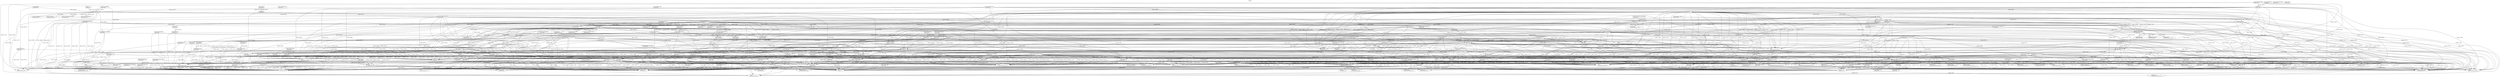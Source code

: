 digraph GRAPH_0 {

  // Generated by Graph::Easy 0.76 at Thu Jan 25 07:04:10 2024

  edge [ arrowhead=normal ];
  graph [ label="./evdns.c", labelloc=top ];
  node [
    fillcolor=white,
    fontsize=11,
    shape=box,
    style=filled ];

  "./evdns.c:add_cname_to_reply" [ label="add_cname_to_reply\l./evdns.c:5237:1\l" ]
  "./evdns.c:client_retransmit_through_tcp" [ label="client_retransmit_through_tcp\l./evdns.c:1065:1\l" ]
  "./evdns.c:client_tcp_event_cb" [ label="client_tcp_event_cb\l./evdns.c:2872:1\l" ]
  "./evdns.c:client_tcp_read_packet_cb" [ label="client_tcp_read_packet_cb\l./evdns.c:2838:1\l" ]
  "./evdns.c:disconnect_and_free_connection" [ label="disconnect_and_free_connection\l./evdns.c:635:1\l" ]
  "./evdns.c:dnslabel_clear" [ label="dnslabel_clear\l./evdns.c:1863:1\l" ]
  "./evdns.c:dnslabel_table_add" [ label="dnslabel_table_add\l./evdns.c:1886:1\l" ]
  "./evdns.c:dnslabel_table_get_pos" [ label="dnslabel_table_get_pos\l./evdns.c:1874:1\l" ]
  "./evdns.c:dnslabel_table_init" [ label="dnslabel_table_init\l./evdns.c:1856:1\l" ]
  "./evdns.c:dnsname_to_labels" [ label="dnsname_to_labels\l./evdns.c:1914:1\l" ]
  "./evdns.c:evdns_add_tcp_client" [ label="evdns_add_tcp_client\l./evdns.c:569:1\l" ]
  "./evdns.c:evdns_base_free_and_unlock" [ label="evdns_base_free_and_unlock\l./evdns.c:4961:1\l" ]
  "./evdns.c:evdns_base_load_hosts_impl" [ label="evdns_base_load_hosts_impl\l./evdns.c:5106:1\l" ]
  "./evdns.c:evdns_base_parse_hosts_line" [ label="evdns_base_parse_hosts_line\l./evdns.c:5052:1\l" ]
  "./evdns.c:evdns_base_resolv_conf_parse_impl" [ label="evdns_base_resolv_conf_parse_impl\l./evdns.c:4516:1\l" ]
  "./evdns.c:evdns_base_set_max_requests_inflight" [ label="evdns_base_set_max_requests_inflight\l./evdns.c:4198:1\l" ]
  "./evdns.c:evdns_base_set_option_impl" [ label="evdns_base_set_option_impl\l./evdns.c:4295:1\l" ]
  "./evdns.c:evdns_err_to_getaddrinfo_err" [ label="evdns_err_to_getaddrinfo_err\l./evdns.c:5200:1\l" ]
  "./evdns.c:evdns_get_default_hosts_filename" [ label="evdns_get_default_hosts_filename\l./evdns.c:4491:1\l" ]
  "./evdns.c:evdns_getaddrinfo_fromhosts" [ label="evdns_getaddrinfo_fromhosts\l./evdns.c:5526:1\l" ]
  "./evdns.c:evdns_getaddrinfo_gotresolve" [ label="evdns_getaddrinfo_gotresolve\l./evdns.c:5317:1\l" ]
  "./evdns.c:evdns_getaddrinfo_set_timeout" [ label="evdns_getaddrinfo_set_timeout\l./evdns.c:5303:1\l" ]
  "./evdns.c:evdns_getaddrinfo_timeout_cb" [ label="evdns_getaddrinfo_timeout_cb\l./evdns.c:5251:1\l" ]
  "./evdns.c:evdns_log_" [ label="evdns_log_\l./evdns.c:526:1\l" ]
  "./evdns.c:evdns_nameserver_add_impl_" [ label="evdns_nameserver_add_impl_\l./evdns.c:3206:1\l" ]
  "./evdns.c:evdns_nameserver_free" [ label="evdns_nameserver_free\l./evdns.c:4943:1\l" ]
  "./evdns.c:evdns_remove_all_tcp_clients" [ label="evdns_remove_all_tcp_clients\l./evdns.c:610:1\l" ]
  "./evdns.c:evdns_remove_tcp_client" [ label="evdns_remove_tcp_client\l./evdns.c:593:1\l" ]
  "./evdns.c:evdns_request_data_build" [ label="evdns_request_data_build\l./evdns.c:2004:1\l" ]
  "./evdns.c:evdns_request_insert" [ label="evdns_request_insert\l./evdns.c:3484:1\l" ]
  "./evdns.c:evdns_request_len" [ label="evdns_request_len\l./evdns.c:1983:1\l" ]
  "./evdns.c:evdns_request_remove" [ label="evdns_request_remove\l./evdns.c:3446:1\l" ]
  "./evdns.c:evdns_request_timeout_callback" [ label="evdns_request_timeout_callback\l./evdns.c:2723:1\l" ]
  "./evdns.c:evdns_request_transmit" [ label="evdns_request_transmit\l./evdns.c:2943:1\l" ]
  "./evdns.c:evdns_request_transmit_through_tcp" [ label="evdns_request_transmit_through_tcp\l./evdns.c:2904:1\l" ]
  "./evdns.c:evdns_request_transmit_to" [ label="evdns_request_transmit_to\l./evdns.c:2775:1\l" ]
  "./evdns.c:evdns_requests_pump_waiting_queue" [ label="evdns_requests_pump_waiting_queue\l./evdns.c:951:1\l" ]
  "./evdns.c:evdns_resolv_set_defaults" [ label="evdns_resolv_set_defaults\l./evdns.c:4121:1\l" ]
  "./evdns.c:evdns_result_is_answer" [ label="evdns_result_is_answer\l./evdns.c:5310:1\l" ]
  "./evdns.c:evdns_server_request_format_response" [ label="evdns_server_request_format_response\l./evdns.c:2412:1\l" ]
  "./evdns.c:evdns_strtotimeval" [ label="evdns_strtotimeval\l./evdns.c:4168:1\l" ]
  "./evdns.c:evdns_tcp_connect_if_disconnected" [ label="evdns_tcp_connect_if_disconnected\l./evdns.c:2808:1\l" ]
  "./evdns.c:evdns_tcp_disconnect" [ label="evdns_tcp_disconnect\l./evdns.c:555:1\l" ]
  "./evdns.c:evdns_transmit" [ label="evdns_transmit\l./evdns.c:3064:1\l" ]
  "./evdns.c:find_hosts_entry" [ label="find_hosts_entry\l./evdns.c:5508:1\l" ]
  "./evdns.c:free_getaddrinfo_request" [ label="free_getaddrinfo_request\l./evdns.c:5223:1\l" ]
  "./evdns.c:getaddrinfo_merge_err" [ label="getaddrinfo_merge_err\l./evdns.c:5213:1\l" ]
  "./evdns.c:incoming_conn_cb" [ label="incoming_conn_cb\l./evdns.c:2226:1\l" ]
  "./evdns.c:init_tcp_connection" [ label="init_tcp_connection\l./evdns.c:545:1\l" ]
  "./evdns.c:name_parse" [ label="name_parse\l./evdns.c:1196:1\l" ]
  "./evdns.c:nameserver_failed" [ label="nameserver_failed\l./evdns.c:733:1\l" ]
  "./evdns.c:nameserver_pick" [ label="nameserver_pick\l./evdns.c:1614:1\l" ]
  "./evdns.c:nameserver_probe_callback" [ label="nameserver_probe_callback\l./evdns.c:3006:1\l" ]
  "./evdns.c:nameserver_probe_failed" [ label="nameserver_probe_failed\l./evdns.c:680:1\l" ]
  "./evdns.c:nameserver_prod_callback" [ label="nameserver_prod_callback\l./evdns.c:666:1\l" ]
  "./evdns.c:nameserver_read" [ label="nameserver_read\l./evdns.c:1650:1\l" ]
  "./evdns.c:nameserver_ready_callback" [ label="nameserver_ready_callback\l./evdns.c:1808:1\l" ]
  "./evdns.c:nameserver_send_probe" [ label="nameserver_send_probe\l./evdns.c:3032:1\l" ]
  "./evdns.c:nameserver_up" [ label="nameserver_up\l./evdns.c:826:1\l" ]
  "./evdns.c:nameserver_write_waiting" [ label="nameserver_write_waiting\l./evdns.c:1786:1\l" ]
  "./evdns.c:new_tcp_connecton" [ label="new_tcp_connecton\l./evdns.c:620:1\l" ]
  "./evdns.c:reply_handle" [ label="reply_handle\l./evdns.c:1094:1\l" ]
  "./evdns.c:reply_parse" [ label="reply_parse\l./evdns.c:1253:1\l" ]
  "./evdns.c:reply_run_callback" [ label="reply_run_callback\l./evdns.c:981:1\l" ]
  "./evdns.c:reply_schedule_callback" [ label="reply_schedule_callback\l./evdns.c:1036:1\l" ]
  "./evdns.c:request_clone" [ label="request_clone\l./evdns.c:3588:1\l" ]
  "./evdns.c:request_find_from_trans_id" [ label="request_find_from_trans_id\l./evdns.c:647:1\l" ]
  "./evdns.c:request_finished" [ label="request_finished\l./evdns.c:857:1\l" ]
  "./evdns.c:request_new" [ label="request_new\l./evdns.c:3510:1\l" ]
  "./evdns.c:request_parse" [ label="request_parse\l./evdns.c:1460:1\l" ]
  "./evdns.c:request_reissue" [ label="request_reissue\l./evdns.c:923:1\l" ]
  "./evdns.c:request_submit" [ label="request_submit\l./evdns.c:3619:1\l" ]
  "./evdns.c:request_swap_ns" [ label="request_swap_ns\l./evdns.c:720:1\l" ]
  "./evdns.c:request_trans_id_set" [ label="request_trans_id_set\l./evdns.c:847:1\l" ]
  "./evdns.c:resolv_conf_parse_line" [ label="resolv_conf_parse_line\l./evdns.c:4433:1\l" ]
  "./evdns.c:retransmit_all_tcp_requests_for" [ label="retransmit_all_tcp_requests_for\l./evdns.c:2694:1\l" ]
  "./evdns.c:search_make_new" [ label="search_make_new\l./evdns.c:3983:1\l" ]
  "./evdns.c:search_postfix_add" [ label="search_postfix_add\l./evdns.c:3906:1\l" ]
  "./evdns.c:search_postfix_clear" [ label="search_postfix_clear\l./evdns.c:3885:1\l" ]
  "./evdns.c:search_request_finished" [ label="search_request_finished\l./evdns.c:4105:1\l" ]
  "./evdns.c:search_request_new" [ label="search_request_new\l./evdns.c:4013:1\l" ]
  "./evdns.c:search_reverse" [ label="search_reverse\l./evdns.c:3929:1\l" ]
  "./evdns.c:search_set_from_hostname" [ label="search_set_from_hostname\l./evdns.c:3970:1\l" ]
  "./evdns.c:search_state_decref" [ label="search_state_decref\l./evdns.c:3860:1\l" ]
  "./evdns.c:search_state_new" [ label="search_state_new\l./evdns.c:3874:1\l" ]
  "./evdns.c:search_try_next" [ label="search_try_next\l./evdns.c:4062:1\l" ]
  "./evdns.c:server_port_flush" [ label="server_port_flush\l./evdns.c:1749:1\l" ]
  "./evdns.c:server_port_free" [ label="server_port_free\l./evdns.c:2651:1\l" ]
  "./evdns.c:server_port_ready_callback" [ label="server_port_ready_callback\l./evdns.c:1828:1\l" ]
  "./evdns.c:server_request_free" [ label="server_request_free\l./evdns.c:2601:1\l" ]
  "./evdns.c:server_request_free_answers" [ label="server_request_free_answers\l./evdns.c:2570:1\l" ]
  "./evdns.c:server_send_response" [ label="server_send_response\l./evdns.c:1720:1\l" ]
  "./evdns.c:server_tcp_event_cb" [ label="server_tcp_event_cb\l./evdns.c:2208:1\l" ]
  "./evdns.c:server_tcp_read_packet_cb" [ label="server_tcp_read_packet_cb\l./evdns.c:2169:1\l" ]
  "./evdns.c:server_udp_port_read" [ label="server_udp_port_read\l./evdns.c:1695:1\l" ]
  "./evdns.c:sockaddr_getport" [ label="sockaddr_getport\l./evdns.c:3342:1\l" ]
  "./evdns.c:sockaddr_setport" [ label="sockaddr_setport\l./evdns.c:3332:1\l" ]
  "./evdns.c:str_matches_option" [ label="str_matches_option\l./evdns.c:4241:1\l" ]
  "./evdns.c:string_num_dots" [ label="string_num_dots\l./evdns.c:3500:1\l" ]
  "./evdns.c:strtoint" [ label="strtoint\l./evdns.c:4158:1\l" ]
  "./evdns.c:strtoint_clipped" [ label="strtoint_clipped\l./evdns.c:4184:1\l" ]
  "./evdns.c:tcp_read_message" [ label="tcp_read_message\l./evdns.c:2123:1\l" ]
  "./evdns.c:transaction_id_pick" [ label="transaction_id_pick\l./evdns.c:1597:1\l" ]
  EVUTIL_ISALPHA_ [ label="EVUTIL_ISALPHA_\l./util-internal.h:251:5\l", shape=ellipse ]
  __errno_location [ label="__errno_location\l/usr/include/errno.h:37:13\l", shape=ellipse ]
  __indirect_call [ label="Indirect Call Placeholder\l", shape=ellipse ]
  __stack_chk_fail [ label="__stack_chk_fail\l<built-in>\l", shape=ellipse ]
  bind [ label="bind\l/usr/include/x86_64-linux-gnu/sys/socket.h:112:12\l", shape=ellipse ]
  bufferevent_enable [ label="bufferevent_enable\l./include/event2/bufferevent.h:498:5\l", shape=ellipse ]
  bufferevent_free [ label="bufferevent_free\l./include/event2/bufferevent.h:327:6\l", shape=ellipse ]
  bufferevent_get_input [ label="bufferevent_get_input\l./include/event2/bufferevent.h:472:18\l", shape=ellipse ]
  bufferevent_getfd [ label="bufferevent_getfd\l./include/event2/bufferevent.h:397:17\l", shape=ellipse ]
  bufferevent_read [ label="bufferevent_read\l./include/event2/bufferevent.h:449:8\l", shape=ellipse ]
  bufferevent_set_timeouts [ label="bufferevent_set_timeouts\l./include/event2/bufferevent.h:547:5\l", shape=ellipse ]
  bufferevent_setcb [ label="bufferevent_setcb\l./include/event2/bufferevent.h:345:6\l", shape=ellipse ]
  bufferevent_setwatermark [ label="bufferevent_setwatermark\l./include/event2/bufferevent.h:572:6\l", shape=ellipse ]
  bufferevent_socket_connect [ label="bufferevent_socket_connect\l./include/event2/bufferevent.h:213:5\l", shape=ellipse ]
  bufferevent_socket_new [ label="bufferevent_socket_new\l./include/event2/bufferevent.h:191:21\l", shape=ellipse ]
  bufferevent_write [ label="bufferevent_write\l./include/event2/bufferevent.h:420:5\l", shape=ellipse ]
  evbuffer_get_length [ label="evbuffer_get_length\l./include/event2/buffer.h:256:8\l", shape=ellipse ]
  evconnlistener_free [ label="evconnlistener_free\l./include/event2/listener.h:167:6\l", shape=ellipse ]
  evconnlistener_set_cb [ label="evconnlistener_set_cb\l./include/event2/listener.h:190:6\l", shape=ellipse ]
  evdns_add_server_port [ label="evdns_add_server_port\l./evdns.c:2258:1\l" ]
  evdns_add_server_port_with_base [ label="evdns_add_server_port_with_base\l./evdns.c:2055:1\l" ]
  evdns_add_server_port_with_listener [ label="evdns_add_server_port_with_listener\l./evdns.c:2091:1\l" ]
  evdns_base_clear_host_addresses [ label="evdns_base_clear_host_addresses\l./evdns.c:5029:1\l" ]
  evdns_base_clear_nameservers_and_suspend [ label="evdns_base_clear_nameservers_and_suspend\l./evdns.c:3115:1\l" ]
  evdns_base_count_nameservers [ label="evdns_base_count_nameservers\l./evdns.c:3089:1\l" ]
  evdns_base_free [ label="evdns_base_free\l./evdns.c:5022:1\l" ]
  evdns_base_get_nameserver_addr [ label="evdns_base_get_nameserver_addr\l./evdns.c:3396:1\l" ]
  evdns_base_get_nameserver_fd [ label="evdns_base_get_nameserver_fd\l./evdns.c:3424:1\l" ]
  evdns_base_load_hosts [ label="evdns_base_load_hosts\l./evdns.c:5145:1\l" ]
  evdns_base_nameserver_add [ label="evdns_base_nameserver_add\l./evdns.c:3307:1\l" ]
  evdns_base_nameserver_ip_add [ label="evdns_base_nameserver_ip_add\l./evdns.c:3355:1\l" ]
  evdns_base_nameserver_sockaddr_add [ label="evdns_base_nameserver_sockaddr_add\l./evdns.c:3384:1\l" ]
  evdns_base_new [ label="evdns_base_new\l./evdns.c:4816:1\l" ]
  evdns_base_resolv_conf_parse [ label="evdns_base_resolv_conf_parse\l./evdns.c:4482:1\l" ]
  "evdns_base_resolve_ipv4" [ label="evdns_base_resolve_ipv4\l./evdns.c:3676:1\l" ]
  "evdns_base_resolve_ipv6" [ label="evdns_base_resolve_ipv6\l./evdns.c:3715:1\l" ]
  evdns_base_resolve_reverse [ label="evdns_base_resolve_reverse\l./evdns.c:3752:1\l" ]
  "evdns_base_resolve_reverse_ipv6" [ label="evdns_base_resolve_reverse_ipv6\l./evdns.c:3790:1\l" ]
  evdns_base_resume [ label="evdns_base_resume\l./evdns.c:3190:1\l" ]
  evdns_base_search_add [ label="evdns_base_search_add\l./evdns.c:3945:1\l" ]
  evdns_base_search_clear [ label="evdns_base_search_clear\l./evdns.c:3893:1\l" ]
  evdns_base_search_ndots_set [ label="evdns_base_search_ndots_set\l./evdns.c:3957:1\l" ]
  evdns_base_set_option [ label="evdns_base_set_option\l./evdns.c:4230:1\l" ]
  evdns_cancel_request [ label="evdns_cancel_request\l./evdns.c:3640:1\l" ]
  evdns_clear_nameservers_and_suspend [ label="evdns_clear_nameservers_and_suspend\l./evdns.c:3182:1\l" ]
  evdns_close_server_port [ label="evdns_close_server_port\l./evdns.c:2265:1\l" ]
  evdns_count_nameservers [ label="evdns_count_nameservers\l./evdns.c:3108:1\l" ]
  evdns_err_to_string [ label="evdns_err_to_string\l./evdns.c:4922:1\l" ]
  evdns_get_global_base [ label="evdns_get_global_base\l./evdns.c:453:1\l" ]
  evdns_getaddrinfo [ label="evdns_getaddrinfo\l./evdns.c:5566:1\l" ]
  evdns_getaddrinfo_cancel [ label="evdns_getaddrinfo_cancel\l./evdns.c:5698:1\l" ]
  evdns_init [ label="evdns_init\l./evdns.c:4910:1\l" ]
  evdns_nameserver_add [ label="evdns_nameserver_add\l./evdns.c:3325:1\l" ]
  evdns_nameserver_ip_add [ label="evdns_nameserver_ip_add\l./evdns.c:3377:1\l" ]
  evdns_resolv_conf_parse [ label="evdns_resolv_conf_parse\l./evdns.c:4578:1\l" ]
  "evdns_resolve_ipv4" [ label="evdns_resolve_ipv4\l./evdns.c:3705:5\l" ]
  "evdns_resolve_ipv6" [ label="evdns_resolve_ipv6\l./evdns.c:3745:5\l" ]
  evdns_resolve_reverse [ label="evdns_resolve_reverse\l./evdns.c:3784:5\l" ]
  "evdns_resolve_reverse_ipv6" [ label="evdns_resolve_reverse_ipv6\l./evdns.c:3828:5\l" ]
  evdns_resume [ label="evdns_resume\l./evdns.c:3200:1\l" ]
  evdns_search_add [ label="evdns_search_add\l./evdns.c:3951:1\l" ]
  evdns_search_clear [ label="evdns_search_clear\l./evdns.c:3901:1\l" ]
  evdns_search_ndots_set [ label="evdns_search_ndots_set\l./evdns.c:3965:1\l" ]
  evdns_server_port_set_option [ label="evdns_server_port_set_option\l./evdns.c:4258:1\l" ]
  evdns_server_request_add_a_reply [ label="evdns_server_request_add_a_reply\l./evdns.c:2353:1\l" ]
  evdns_server_request_add_aaaa_reply [ label="evdns_server_request_add_aaaa_reply\l./evdns.c:2362:1\l" ]
  evdns_server_request_add_cname_reply [ label="evdns_server_request_add_cname_reply\l./evdns.c:2395:1\l" ]
  evdns_server_request_add_ptr_reply [ label="evdns_server_request_add_ptr_reply\l./evdns.c:2371:1\l" ]
  evdns_server_request_add_reply [ label="evdns_server_request_add_reply\l./evdns.c:2280:1\l" ]
  evdns_server_request_drop [ label="evdns_server_request_drop\l./evdns.c:2675:1\l" ]
  evdns_server_request_get_requesting_addr [ label="evdns_server_request_get_requesting_addr\l./evdns.c:2684:1\l" ]
  evdns_server_request_respond [ label="evdns_server_request_respond\l./evdns.c:2514:1\l" ]
  evdns_server_request_set_flags [ label="evdns_server_request_set_flags\l./evdns.c:2404:1\l" ]
  evdns_set_log_fn [ label="evdns_set_log_fn\l./evdns.c:513:1\l" ]
  evdns_set_option [ label="evdns_set_option\l./evdns.c:4425:1\l" ]
  evdns_shutdown [ label="evdns_shutdown\l./evdns.c:5041:1\l" ]
  event_add [ label="event_add\l./include/event2/event.h:1267:5\l", shape=ellipse ]
  event_assign [ label="event_assign\l./include/event2/event.h:1166:5\l", shape=ellipse ]
  event_debug_unassign [ label="event_debug_unassign\l./include/event2/event.h:334:6\l", shape=ellipse ]
  event_deferred_cb_init_ [ label="event_deferred_cb_init_\l./defer-internal.h:50:6\l", shape=ellipse ]
  event_deferred_cb_schedule_ [ label="event_deferred_cb_schedule_\l./defer-internal.h:66:5\l", shape=ellipse ]
  event_del [ label="event_del\l./include/event2/event.h:1293:5\l", shape=ellipse ]
  event_errx [ label="event_errx\l./log-internal.h:66:6\l", shape=ellipse ]
  event_get_priority [ label="event_get_priority\l./include/event2/event.h:1411:5\l", shape=ellipse ]
  event_initialized [ label="event_initialized\l./include/event2/event.h:1368:5\l", shape=ellipse ]
  event_logv_ [ label="event_logv_\l./log-internal.h:75:6\l", shape=ellipse ]
  event_mm_calloc_ [ label="event_mm_calloc_\l./mm-internal.h:58:7\l", shape=ellipse ]
  event_mm_free_ [ label="event_mm_free_\l./mm-internal.h:74:6\l", shape=ellipse ]
  event_mm_malloc_ [ label="event_mm_malloc_\l./mm-internal.h:47:7\l", shape=ellipse ]
  event_mm_strdup_ [ label="event_mm_strdup_\l./mm-internal.h:69:7\l", shape=ellipse ]
  event_strlcpy_ [ label="event_strlcpy_\l./strlcpy-internal.h:15:8\l", shape=ellipse ]
  evthread_is_debug_lock_held_ [ label="evthread_is_debug_lock_held_\l./evthread-internal.h:371:5\l", shape=ellipse ]
  evutil_addrinfo_append_ [ label="evutil_addrinfo_append_\l./util-internal.h:430:25\l", shape=ellipse ]
  evutil_adjust_hints_for_addrconfig_ [ label="evutil_adjust_hints_for_addrconfig_\l./util-internal.h:433:6\l", shape=ellipse ]
  evutil_ascii_strcasecmp [ label="evutil_ascii_strcasecmp\l./include/event2/util.h:690:5\l", shape=ellipse ]
  evutil_closesocket [ label="evutil_closesocket\l./include/event2/util.h:471:5\l", shape=ellipse ]
  evutil_format_sockaddr_port_ [ label="evutil_format_sockaddr_port_\l./util-internal.h:457:13\l", shape=ellipse ]
  evutil_freeaddrinfo [ label="evutil_freeaddrinfo\l./include/event2/util.h:841:6\l", shape=ellipse ]
  evutil_getaddrinfo [ label="evutil_getaddrinfo\l./include/event2/util.h:836:5\l", shape=ellipse ]
  evutil_getaddrinfo_common_ [ label="evutil_getaddrinfo_common_\l./util-internal.h:435:5\l", shape=ellipse ]
  evutil_make_socket_nonblocking [ label="evutil_make_socket_nonblocking\l./include/event2/util.h:397:5\l", shape=ellipse ]
  evutil_new_addrinfo_ [ label="evutil_new_addrinfo_\l./util-internal.h:427:25\l", shape=ellipse ]
  evutil_parse_sockaddr_port [ label="evutil_parse_sockaddr_port\l./include/event2/util.h:675:5\l", shape=ellipse ]
  evutil_read_file_ [ label="evutil_read_file_\l./util-internal.h:297:5\l", shape=ellipse ]
  evutil_resolvconf_filename_ [ label="evutil_resolvconf_filename_\l./util-internal.h:424:13\l", shape=ellipse ]
  evutil_secure_rng_get_bytes [ label="evutil_secure_rng_get_bytes\l./include/event2/util.h:856:6\l", shape=ellipse ]
  evutil_secure_rng_init [ label="evutil_secure_rng_init\l./include/event2/util.h:875:5\l", shape=ellipse ]
  evutil_set_evdns_getaddrinfo_cancel_fn_ [ label="evutil_set_evdns_getaddrinfo_cancel_fn_\l./util-internal.h:418:6\l", shape=ellipse ]
  evutil_set_evdns_getaddrinfo_fn_ [ label="evutil_set_evdns_getaddrinfo_fn_\l./util-internal.h:414:6\l", shape=ellipse ]
  evutil_snprintf [ label="evutil_snprintf\l./include/event2/util.h:625:5\l", shape=ellipse ]
  evutil_sockaddr_cmp [ label="evutil_sockaddr_cmp\l./include/event2/util.h:683:5\l", shape=ellipse ]
  evutil_sockaddr_is_loopback_ [ label="evutil_sockaddr_is_loopback_\l./util-internal.h:448:5\l", shape=ellipse ]
  evutil_socket_ [ label="evutil_socket_\l./util-internal.h:522:17\l", shape=ellipse ]
  evutil_vsnprintf [ label="evutil_vsnprintf\l./include/event2/util.h:634:5\l", shape=ellipse ]
  gethostname [ label="gethostname\l/usr/include/unistd.h:911:12\l", shape=ellipse ]
  htonl [ label="htonl\l/usr/include/netinet/in.h:385:17\l", shape=ellipse ]
  htons [ label="htons\l/usr/include/netinet/in.h:387:17\l", shape=ellipse ]
  memcpy [ label="memcpy\l/usr/include/string.h:43:14\l", shape=ellipse ]
  memset [ label="memset\l/usr/include/string.h:61:14\l", shape=ellipse ]
  ntohl [ label="ntohl\l/usr/include/netinet/in.h:382:17\l", shape=ellipse ]
  ntohs [ label="ntohs\l/usr/include/netinet/in.h:383:17\l", shape=ellipse ]
  recvfrom [ label="recvfrom\l/usr/include/x86_64-linux-gnu/sys/socket.h:163:16\l", shape=ellipse ]
  sendto [ label="sendto\l/usr/include/x86_64-linux-gnu/sys/socket.h:152:16\l", shape=ellipse ]
  setsockopt [ label="setsockopt\l/usr/include/x86_64-linux-gnu/sys/socket.h:277:12\l", shape=ellipse ]
  strchr [ label="strchr\l/usr/include/string.h:246:14\l", shape=ellipse ]
  strcmp [ label="strcmp\l/usr/include/string.h:156:12\l", shape=ellipse ]
  strerror [ label="strerror\l/usr/include/string.h:419:14\l", shape=ellipse ]
  strlen [ label="strlen\l/usr/include/string.h:407:15\l", shape=ellipse ]
  strncmp [ label="strncmp\l/usr/include/string.h:159:12\l", shape=ellipse ]
  strtod [ label="strtod\l/usr/include/stdlib.h:118:15\l", shape=ellipse ]
  strtok_r [ label="strtok_r\l/usr/include/string.h:366:14\l", shape=ellipse ]
  strtol [ label="strtol\l/usr/include/stdlib.h:177:17\l", shape=ellipse ]

  "./evdns.c:evdns_log_" -> __stack_chk_fail [ color="#000000" ]
  "./evdns.c:evdns_log_" -> event_logv_ [ color="#000000", fontcolor="#000000", label="./evdns.c:536:3" ]
  "./evdns.c:evdns_log_" -> __indirect_call [ color="#000000", fontcolor="#000000", label="./evdns.c:534:3" ]
  "./evdns.c:evdns_log_" -> evutil_vsnprintf [ color="#000000", fontcolor="#000000", label="./evdns.c:533:3" ]
  "./evdns.c:init_tcp_connection" -> memset [ color="#000000", fontcolor="#000000", label="./evdns.c:547:2" ]
  "./evdns.c:evdns_tcp_disconnect" -> bufferevent_free [ color="#000000", fontcolor="#000000", label="./evdns.c:562:3" ]
  "./evdns.c:evdns_add_tcp_client" -> event_mm_calloc_ [ color="#000000", fontcolor="#000000", label="./evdns.c:576:11" ]
  "./evdns.c:evdns_add_tcp_client" -> event_errx [ color="#000000", fontcolor="#000000", label="./evdns.c:572:2" ]
  "./evdns.c:evdns_add_tcp_client" -> "./evdns.c:init_tcp_connection" [ color="#000000", fontcolor="#000000", label="./evdns.c:579:2" ]
  "./evdns.c:evdns_remove_tcp_client" -> event_mm_free_ [ color="#000000", fontcolor="#000000", label="./evdns.c:600:2" ]
  "./evdns.c:evdns_remove_tcp_client" -> "./evdns.c:evdns_tcp_disconnect" [ color="#000000", fontcolor="#000000", label="./evdns.c:598:2" ]
  "./evdns.c:evdns_remove_all_tcp_clients" -> "./evdns.c:evdns_remove_tcp_client" [ color="#000000", fontcolor="#000000", label="./evdns.c:614:3" ]
  "./evdns.c:new_tcp_connecton" -> event_mm_calloc_ [ color="#000000", fontcolor="#000000", label="./evdns.c:626:9" ]
  "./evdns.c:new_tcp_connecton" -> "./evdns.c:init_tcp_connection" [ color="#000000", fontcolor="#000000", label="./evdns.c:629:2" ]
  "./evdns.c:disconnect_and_free_connection" -> event_mm_free_ [ color="#000000", fontcolor="#000000", label="./evdns.c:640:2" ]
  "./evdns.c:disconnect_and_free_connection" -> "./evdns.c:evdns_tcp_disconnect" [ color="#000000", fontcolor="#000000", label="./evdns.c:639:2" ]
  "./evdns.c:request_find_from_trans_id" -> evthread_is_debug_lock_held_ [ color="#000000", fontcolor="#000000", label="./evdns.c:651:2" ]
  "./evdns.c:request_find_from_trans_id" -> event_errx [ color="#000000", fontcolor="#000000", label="./evdns.c:651:2" ]
  "./evdns.c:nameserver_prod_callback" -> __indirect_call [ color="#000000", fontcolor="#000000", label="./evdns.c:671:2" ]
  "./evdns.c:nameserver_prod_callback" -> __indirect_call [ color="#000000", fontcolor="#000000", label="./evdns.c:673:2" ]
  "./evdns.c:nameserver_prod_callback" -> "./evdns.c:nameserver_send_probe" [ color="#000000", fontcolor="#000000", label="./evdns.c:672:2" ]
  "./evdns.c:nameserver_send_probe" -> "./evdns.c:request_trans_id_set" [ color="#000000", fontcolor="#000000", label="./evdns.c:3055:2" ]
  "./evdns.c:nameserver_send_probe" -> __stack_chk_fail [ color="#000000" ]
  "./evdns.c:nameserver_send_probe" -> "./evdns.c:request_new" [ color="#000000", fontcolor="#000000", label="./evdns.c:3048:8" ]
  "./evdns.c:nameserver_send_probe" -> evutil_format_sockaddr_port_ [ color="#000000", fontcolor="#000000", label="./evdns.c:3040:2" ]
  "./evdns.c:nameserver_send_probe" -> evthread_is_debug_lock_held_ [ color="#000000", fontcolor="#000000", label="./evdns.c:3039:2" ]
  "./evdns.c:nameserver_send_probe" -> event_mm_free_ [ color="#000000", fontcolor="#000000", label="./evdns.c:3050:3" ]
  "./evdns.c:nameserver_send_probe" -> event_mm_calloc_ [ color="#000000", fontcolor="#000000", label="./evdns.c:3044:11" ]
  "./evdns.c:nameserver_send_probe" -> "./evdns.c:evdns_log_" [ color="#000000", fontcolor="#000000", label="./evdns.c:3040:2" ]
  "./evdns.c:nameserver_send_probe" -> event_errx [ color="#000000", fontcolor="#000000", label="./evdns.c:3039:2" ]
  "./evdns.c:nameserver_send_probe" -> "./evdns.c:request_submit" [ color="#000000", fontcolor="#000000", label="./evdns.c:3057:2" ]
  "./evdns.c:nameserver_send_probe" -> "./evdns.c:transaction_id_pick" [ color="#000000", fontcolor="#000000", label="./evdns.c:3055:28" ]
  "./evdns.c:nameserver_probe_failed" -> __stack_chk_fail [ color="#000000" ]
  "./evdns.c:nameserver_probe_failed" -> evutil_format_sockaddr_port_ [ color="#000000", fontcolor="#000000", label="./evdns.c:711:3" ]
  "./evdns.c:nameserver_probe_failed" -> event_add [ color="#000000", fontcolor="#000000", label="./evdns.c:709:6" ]
  "./evdns.c:nameserver_probe_failed" -> event_del [ color="#000000", fontcolor="#000000", label="./evdns.c:685:9" ]
  "./evdns.c:nameserver_probe_failed" -> evthread_is_debug_lock_held_ [ color="#000000", fontcolor="#000000", label="./evdns.c:684:2" ]
  "./evdns.c:nameserver_probe_failed" -> "./evdns.c:evdns_log_" [ color="#000000", fontcolor="#000000", label="./evdns.c:711:3" ]
  "./evdns.c:nameserver_probe_failed" -> event_errx [ color="#000000", fontcolor="#000000", label="./evdns.c:684:2" ]
  "./evdns.c:request_swap_ns" -> event_errx [ color="#000000", fontcolor="#000000", label="./evdns.c:722:3" ]
  "./evdns.c:nameserver_failed" -> __stack_chk_fail [ color="#000000" ]
  "./evdns.c:nameserver_failed" -> "./evdns.c:nameserver_pick" [ color="#000000", fontcolor="#000000", label="./evdns.c:817:6" ]
  "./evdns.c:nameserver_failed" -> event_assign [ color="#000000", fontcolor="#000000", label="./evdns.c:784:3" ]
  "./evdns.c:nameserver_failed" -> bind [ color="#000000", fontcolor="#000000", label="./evdns.c:776:8" ]
  "./evdns.c:nameserver_failed" -> evutil_sockaddr_is_loopback_ [ color="#000000", fontcolor="#000000", label="./evdns.c:775:5" ]
  "./evdns.c:nameserver_failed" -> evutil_socket_ [ color="#000000", fontcolor="#000000", label="./evdns.c:771:16" ]
  "./evdns.c:nameserver_failed" -> evutil_closesocket [ color="#000000", fontcolor="#000000", label="./evdns.c:770:3" ]
  "./evdns.c:nameserver_failed" -> "./evdns.c:request_swap_ns" [ color="#000000", fontcolor="#000000", label="./evdns.c:817:6" ]
  "./evdns.c:nameserver_failed" -> evutil_format_sockaddr_port_ [ color="#000000", fontcolor="#000000", label="./evdns.c:744:2" ]
  "./evdns.c:nameserver_failed" -> evutil_format_sockaddr_port_ [ color="#000000", fontcolor="#000000", label="./evdns.c:794:3" ]
  "./evdns.c:nameserver_failed" -> event_add [ color="#000000", fontcolor="#000000", label="./evdns.c:787:39" ]
  "./evdns.c:nameserver_failed" -> event_add [ color="#000000", fontcolor="#000000", label="./evdns.c:792:6" ]
  "./evdns.c:nameserver_failed" -> event_del [ color="#000000", fontcolor="#000000", label="./evdns.c:783:3" ]
  "./evdns.c:nameserver_failed" -> evthread_is_debug_lock_held_ [ color="#000000", fontcolor="#000000", label="./evdns.c:739:2" ]
  "./evdns.c:nameserver_failed" -> "./evdns.c:disconnect_and_free_connection" [ color="#000000", fontcolor="#000000", label="./evdns.c:760:3" ]
  "./evdns.c:nameserver_failed" -> "./evdns.c:evdns_log_" [ color="#000000", fontcolor="#000000", label="./evdns.c:744:2" ]
  "./evdns.c:nameserver_failed" -> "./evdns.c:evdns_log_" [ color="#000000", fontcolor="#000000", label="./evdns.c:753:3" ]
  "./evdns.c:nameserver_failed" -> "./evdns.c:evdns_log_" [ color="#000000", fontcolor="#000000", label="./evdns.c:779:5" ]
  "./evdns.c:nameserver_failed" -> "./evdns.c:evdns_log_" [ color="#000000", fontcolor="#000000", label="./evdns.c:788:4" ]
  "./evdns.c:nameserver_failed" -> "./evdns.c:evdns_log_" [ color="#000000", fontcolor="#000000", label="./evdns.c:794:3" ]
  "./evdns.c:nameserver_failed" -> event_errx [ color="#000000", fontcolor="#000000", label="./evdns.c:739:2" ]
  "./evdns.c:nameserver_failed" -> event_errx [ color="#000000", fontcolor="#000000", label="./evdns.c:751:2" ]
  "./evdns.c:nameserver_pick" -> evthread_is_debug_lock_held_ [ color="#000000", fontcolor="#000000", label="./evdns.c:1616:2" ]
  "./evdns.c:nameserver_pick" -> event_errx [ color="#000000", fontcolor="#000000", label="./evdns.c:1616:2" ]
  "./evdns.c:nameserver_pick" -> event_errx [ color="#000000", fontcolor="#000000", label="./evdns.c:1640:4" ]
  "./evdns.c:nameserver_up" -> evdns_cancel_request [ color="#000000", fontcolor="#000000", label="./evdns.c:837:3" ]
  "./evdns.c:nameserver_up" -> __stack_chk_fail [ color="#000000" ]
  "./evdns.c:nameserver_up" -> evutil_format_sockaddr_port_ [ color="#000000", fontcolor="#000000", label="./evdns.c:831:2" ]
  "./evdns.c:nameserver_up" -> event_del [ color="#000000", fontcolor="#000000", label="./evdns.c:835:2" ]
  "./evdns.c:nameserver_up" -> evthread_is_debug_lock_held_ [ color="#000000", fontcolor="#000000", label="./evdns.c:829:2" ]
  "./evdns.c:nameserver_up" -> "./evdns.c:evdns_log_" [ color="#000000", fontcolor="#000000", label="./evdns.c:831:2" ]
  "./evdns.c:nameserver_up" -> event_errx [ color="#000000", fontcolor="#000000", label="./evdns.c:829:2" ]
  evdns_cancel_request -> "./evdns.c:request_finished" [ color="#000000", fontcolor="#000000", label="./evdns.c:3666:3" ]
  evdns_cancel_request -> "./evdns.c:request_finished" [ color="#000000", fontcolor="#000000", label="./evdns.c:3669:3" ]
  evdns_cancel_request -> __indirect_call [ color="#000000", fontcolor="#000000", label="./evdns.c:3654:2" ]
  evdns_cancel_request -> __indirect_call [ color="#000000", fontcolor="#000000", label="./evdns.c:3656:3" ]
  evdns_cancel_request -> __indirect_call [ color="#000000", fontcolor="#000000", label="./evdns.c:3671:2" ]
  evdns_cancel_request -> event_errx [ color="#000000", fontcolor="#000000", label="./evdns.c:3661:2" ]
  evdns_cancel_request -> "./evdns.c:reply_schedule_callback" [ color="#000000", fontcolor="#000000", label="./evdns.c:3663:2" ]
  "./evdns.c:request_trans_id_set" -> htons [ color="#000000", fontcolor="#000000", label="./evdns.c:849:28" ]
  "./evdns.c:request_finished" -> __indirect_call [ color="#000000", fontcolor="#000000", label="./evdns.c:913:2" ]
  "./evdns.c:request_finished" -> __indirect_call [ color="#000000", fontcolor="#000000", label="./evdns.c:860:2" ]
  "./evdns.c:request_finished" -> event_del [ color="#000000", fontcolor="#000000", label="./evdns.c:868:3" ]
  "./evdns.c:request_finished" -> event_del [ color="#000000", fontcolor="#000000", label="./evdns.c:880:3" ]
  "./evdns.c:request_finished" -> event_del [ color="#000000", fontcolor="#000000", label="./evdns.c:881:3" ]
  "./evdns.c:request_finished" -> event_mm_free_ [ color="#000000", fontcolor="#000000", label="./evdns.c:886:3" ]
  "./evdns.c:request_finished" -> event_mm_free_ [ color="#000000", fontcolor="#000000", label="./evdns.c:901:5" ]
  "./evdns.c:request_finished" -> event_mm_free_ [ color="#000000", fontcolor="#000000", label="./evdns.c:910:2" ]
  "./evdns.c:request_finished" -> "./evdns.c:evdns_log_" [ color="#000000", fontcolor="#000000", label="./evdns.c:866:2" ]
  "./evdns.c:request_finished" -> event_errx [ color="#000000", fontcolor="#000000", label="./evdns.c:861:2" ]
  "./evdns.c:request_finished" -> event_errx [ color="#000000", fontcolor="#000000", label="./evdns.c:893:3" ]
  "./evdns.c:request_finished" -> "./evdns.c:evdns_requests_pump_waiting_queue" [ color="#000000", fontcolor="#000000", label="./evdns.c:912:2" ]
  "./evdns.c:request_finished" -> "./evdns.c:search_request_finished" [ color="#000000", fontcolor="#000000", label="./evdns.c:896:4" ]
  "./evdns.c:request_finished" -> event_debug_unassign [ color="#000000", fontcolor="#000000", label="./evdns.c:875:2" ]
  "./evdns.c:request_finished" -> "./evdns.c:evdns_request_remove" [ color="#000000", fontcolor="#000000", label="./evdns.c:864:3" ]
  "./evdns.c:evdns_request_remove" -> evthread_is_debug_lock_held_ [ color="#000000", fontcolor="#000000", label="./evdns.c:3448:2" ]
  "./evdns.c:evdns_request_remove" -> event_errx [ color="#000000", fontcolor="#000000", label="./evdns.c:3448:2" ]
  "./evdns.c:evdns_request_remove" -> event_errx [ color="#000000", fontcolor="#000000", label="./evdns.c:3449:2" ]
  "./evdns.c:search_request_finished" -> "./evdns.c:search_state_decref" [ color="#000000", fontcolor="#000000", label="./evdns.c:4108:3" ]
  "./evdns.c:search_request_finished" -> evthread_is_debug_lock_held_ [ color="#000000", fontcolor="#000000", label="./evdns.c:4106:2" ]
  "./evdns.c:search_request_finished" -> event_mm_free_ [ color="#000000", fontcolor="#000000", label="./evdns.c:4112:3" ]
  "./evdns.c:search_request_finished" -> event_errx [ color="#000000", fontcolor="#000000", label="./evdns.c:4106:2" ]
  "./evdns.c:evdns_requests_pump_waiting_queue" -> "./evdns.c:request_trans_id_set" [ color="#000000", fontcolor="#000000", label="./evdns.c:972:3" ]
  "./evdns.c:evdns_requests_pump_waiting_queue" -> "./evdns.c:nameserver_pick" [ color="#000000", fontcolor="#000000", label="./evdns.c:960:13" ]
  "./evdns.c:evdns_requests_pump_waiting_queue" -> evthread_is_debug_lock_held_ [ color="#000000", fontcolor="#000000", label="./evdns.c:952:2" ]
  "./evdns.c:evdns_requests_pump_waiting_queue" -> event_errx [ color="#000000", fontcolor="#000000", label="./evdns.c:952:2" ]
  "./evdns.c:evdns_requests_pump_waiting_queue" -> event_errx [ color="#000000", fontcolor="#000000", label="./evdns.c:957:3" ]
  "./evdns.c:evdns_requests_pump_waiting_queue" -> "./evdns.c:evdns_transmit" [ color="#000000", fontcolor="#000000", label="./evdns.c:976:3" ]
  "./evdns.c:evdns_requests_pump_waiting_queue" -> "./evdns.c:evdns_request_transmit" [ color="#000000", fontcolor="#000000", label="./evdns.c:975:3" ]
  "./evdns.c:evdns_requests_pump_waiting_queue" -> "./evdns.c:evdns_request_insert" [ color="#000000", fontcolor="#000000", label="./evdns.c:974:3" ]
  "./evdns.c:evdns_requests_pump_waiting_queue" -> "./evdns.c:transaction_id_pick" [ color="#000000", fontcolor="#000000", label="./evdns.c:972:29" ]
  "./evdns.c:evdns_requests_pump_waiting_queue" -> "./evdns.c:evdns_request_remove" [ color="#000000", fontcolor="#000000", label="./evdns.c:967:3" ]
  "./evdns.c:request_reissue" -> "./evdns.c:nameserver_pick" [ color="#000000", fontcolor="#000000", label="./evdns.c:930:2" ]
  "./evdns.c:request_reissue" -> "./evdns.c:request_swap_ns" [ color="#000000", fontcolor="#000000", label="./evdns.c:930:2" ]
  "./evdns.c:request_reissue" -> evthread_is_debug_lock_held_ [ color="#000000", fontcolor="#000000", label="./evdns.c:925:2" ]
  "./evdns.c:request_reissue" -> event_errx [ color="#000000", fontcolor="#000000", label="./evdns.c:925:2" ]
  "./evdns.c:request_reissue" -> event_errx [ color="#000000", fontcolor="#000000", label="./evdns.c:926:2" ]
  "./evdns.c:transaction_id_pick" -> __stack_chk_fail [ color="#000000" ]
  "./evdns.c:transaction_id_pick" -> evthread_is_debug_lock_held_ [ color="#000000", fontcolor="#000000", label="./evdns.c:1598:2" ]
  "./evdns.c:transaction_id_pick" -> "./evdns.c:request_find_from_trans_id" [ color="#000000", fontcolor="#000000", label="./evdns.c:1605:7" ]
  "./evdns.c:transaction_id_pick" -> evutil_secure_rng_get_bytes [ color="#000000", fontcolor="#000000", label="./evdns.c:1601:3" ]
  "./evdns.c:transaction_id_pick" -> event_errx [ color="#000000", fontcolor="#000000", label="./evdns.c:1598:2" ]
  "./evdns.c:evdns_request_insert" -> evthread_is_debug_lock_held_ [ color="#000000", fontcolor="#000000", label="./evdns.c:3485:2" ]
  "./evdns.c:evdns_request_insert" -> event_errx [ color="#000000", fontcolor="#000000", label="./evdns.c:3485:2" ]
  "./evdns.c:evdns_request_insert" -> event_errx [ color="#000000", fontcolor="#000000", label="./evdns.c:3486:2" ]
  "./evdns.c:evdns_request_transmit" -> "./evdns.c:evdns_request_transmit_through_tcp" [ color="#000000", fontcolor="#000000", label="./evdns.c:2966:7" ]
  "./evdns.c:evdns_request_transmit" -> "./evdns.c:evdns_request_transmit_to" [ color="#000000", fontcolor="#000000", label="./evdns.c:2975:7" ]
  "./evdns.c:evdns_request_transmit" -> event_add [ color="#000000", fontcolor="#000000", label="./evdns.c:2993:7" ]
  "./evdns.c:evdns_request_transmit" -> evthread_is_debug_lock_held_ [ color="#000000", fontcolor="#000000", label="./evdns.c:2946:2" ]
  "./evdns.c:evdns_request_transmit" -> "./evdns.c:nameserver_write_waiting" [ color="#000000", fontcolor="#000000", label="./evdns.c:2981:3" ]
  "./evdns.c:evdns_request_transmit" -> "./evdns.c:evdns_log_" [ color="#000000", fontcolor="#000000", label="./evdns.c:2991:3" ]
  "./evdns.c:evdns_request_transmit" -> "./evdns.c:evdns_log_" [ color="#000000", fontcolor="#000000", label="./evdns.c:2994:4" ]
  "./evdns.c:evdns_request_transmit" -> event_errx [ color="#000000", fontcolor="#000000", label="./evdns.c:2946:2" ]
  "./evdns.c:evdns_request_transmit" -> event_errx [ color="#000000", fontcolor="#000000", label="./evdns.c:2947:2" ]
  "./evdns.c:evdns_request_transmit" -> event_errx [ color="#000000", fontcolor="#000000", label="./evdns.c:2951:2" ]
  "./evdns.c:evdns_transmit" -> evthread_is_debug_lock_held_ [ color="#000000", fontcolor="#000000", label="./evdns.c:3068:2" ]
  "./evdns.c:evdns_transmit" -> event_errx [ color="#000000", fontcolor="#000000", label="./evdns.c:3068:2" ]
  "./evdns.c:evdns_transmit" -> "./evdns.c:evdns_request_transmit" [ color="#000000", fontcolor="#000000", label="./evdns.c:3076:6" ]
  "./evdns.c:reply_run_callback" -> __stack_chk_fail [ color="#000000" ]
  "./evdns.c:reply_run_callback" -> __indirect_call [ color="#000000", fontcolor="#000000", label="./evdns.c:989:4" ]
  "./evdns.c:reply_run_callback" -> __indirect_call [ color="#000000", fontcolor="#000000", label="./evdns.c:994:5" ]
  "./evdns.c:reply_run_callback" -> __indirect_call [ color="#000000", fontcolor="#000000", label="./evdns.c:997:4" ]
  "./evdns.c:reply_run_callback" -> __indirect_call [ color="#000000", fontcolor="#000000", label="./evdns.c:1002:4" ]
  "./evdns.c:reply_run_callback" -> __indirect_call [ color="#000000", fontcolor="#000000", label="./evdns.c:1005:4" ]
  "./evdns.c:reply_run_callback" -> __indirect_call [ color="#000000", fontcolor="#000000", label="./evdns.c:1010:4" ]
  "./evdns.c:reply_run_callback" -> __indirect_call [ color="#000000", fontcolor="#000000", label="./evdns.c:1015:5" ]
  "./evdns.c:reply_run_callback" -> __indirect_call [ color="#000000", fontcolor="#000000", label="./evdns.c:1018:4" ]
  "./evdns.c:reply_run_callback" -> event_mm_free_ [ color="#000000", fontcolor="#000000", label="./evdns.c:1025:3" ]
  "./evdns.c:reply_run_callback" -> event_mm_free_ [ color="#000000", fontcolor="#000000", label="./evdns.c:1029:3" ]
  "./evdns.c:reply_run_callback" -> event_mm_free_ [ color="#000000", fontcolor="#000000", label="./evdns.c:1032:2" ]
  "./evdns.c:reply_run_callback" -> event_errx [ color="#000000", fontcolor="#000000", label="./evdns.c:1021:3" ]
  "./evdns.c:reply_schedule_callback" -> evthread_is_debug_lock_held_ [ color="#000000", fontcolor="#000000", label="./evdns.c:1040:2" ]
  "./evdns.c:reply_schedule_callback" -> event_errx [ color="#000000", fontcolor="#000000", label="./evdns.c:1040:2" ]
  "./evdns.c:reply_schedule_callback" -> event_deferred_cb_schedule_ [ color="#000000", fontcolor="#000000", label="./evdns.c:1059:2" ]
  "./evdns.c:reply_schedule_callback" -> event_deferred_cb_init_ [ color="#000000", fontcolor="#000000", label="./evdns.c:1054:2" ]
  "./evdns.c:reply_schedule_callback" -> event_get_priority [ color="#000000", fontcolor="#000000", label="./evdns.c:1056:6" ]
  "./evdns.c:reply_schedule_callback" -> memcpy [ color="#000000", fontcolor="#000000", label="./evdns.c:1047:3" ]
  "./evdns.c:client_retransmit_through_tcp" -> "./evdns.c:request_finished" [ color="#000000", fontcolor="#000000", label="./evdns.c:1073:2" ]
  "./evdns.c:client_retransmit_through_tcp" -> evthread_is_debug_lock_held_ [ color="#000000", fontcolor="#000000", label="./evdns.c:1070:2" ]
  "./evdns.c:client_retransmit_through_tcp" -> event_errx [ color="#000000", fontcolor="#000000", label="./evdns.c:1070:2" ]
  "./evdns.c:client_retransmit_through_tcp" -> "./evdns.c:request_submit" [ color="#000000", fontcolor="#000000", label="./evdns.c:1076:2" ]
  "./evdns.c:client_retransmit_through_tcp" -> "./evdns.c:request_clone" [ color="#000000", fontcolor="#000000", label="./evdns.c:1069:27" ]
  "./evdns.c:request_clone" -> "./evdns.c:request_trans_id_set" [ color="#000000", fontcolor="#000000", label="./evdns.c:3607:2" ]
  "./evdns.c:request_clone" -> "./evdns.c:nameserver_pick" [ color="#000000", fontcolor="#000000", label="./evdns.c:3610:26" ]
  "./evdns.c:request_clone" -> event_assign [ color="#000000", fontcolor="#000000", label="./evdns.c:3602:2" ]
  "./evdns.c:request_clone" -> evthread_is_debug_lock_held_ [ color="#000000", fontcolor="#000000", label="./evdns.c:3596:2" ]
  "./evdns.c:request_clone" -> event_mm_malloc_ [ color="#000000", fontcolor="#000000", label="./evdns.c:3594:30" ]
  "./evdns.c:request_clone" -> "./evdns.c:evdns_log_" [ color="#000000", fontcolor="#000000", label="./evdns.c:3613:2" ]
  "./evdns.c:request_clone" -> event_errx [ color="#000000", fontcolor="#000000", label="./evdns.c:3595:2" ]
  "./evdns.c:request_clone" -> event_errx [ color="#000000", fontcolor="#000000", label="./evdns.c:3596:2" ]
  "./evdns.c:request_clone" -> memcpy [ color="#000000", fontcolor="#000000", label="./evdns.c:3600:2" ]
  "./evdns.c:request_clone" -> "./evdns.c:transaction_id_pick" [ color="#000000", fontcolor="#000000", label="./evdns.c:3592:37" ]
  "./evdns.c:request_submit" -> evthread_is_debug_lock_held_ [ color="#000000", fontcolor="#000000", label="./evdns.c:3621:2" ]
  "./evdns.c:request_submit" -> event_errx [ color="#000000", fontcolor="#000000", label="./evdns.c:3621:2" ]
  "./evdns.c:request_submit" -> event_errx [ color="#000000", fontcolor="#000000", label="./evdns.c:3622:2" ]
  "./evdns.c:request_submit" -> "./evdns.c:evdns_request_transmit" [ color="#000000", fontcolor="#000000", label="./evdns.c:3631:3" ]
  "./evdns.c:request_submit" -> "./evdns.c:evdns_request_insert" [ color="#000000", fontcolor="#000000", label="./evdns.c:3626:3" ]
  "./evdns.c:request_submit" -> "./evdns.c:evdns_request_insert" [ color="#000000", fontcolor="#000000", label="./evdns.c:3633:3" ]
  "./evdns.c:reply_handle" -> "./evdns.c:request_finished" [ color="#000000", fontcolor="#000000", label="./evdns.c:1184:3" ]
  "./evdns.c:reply_handle" -> "./evdns.c:request_finished" [ color="#000000", fontcolor="#000000", label="./evdns.c:1191:3" ]
  "./evdns.c:reply_handle" -> __stack_chk_fail [ color="#000000" ]
  "./evdns.c:reply_handle" -> "./evdns.c:nameserver_up" [ color="#000000", fontcolor="#000000", label="./evdns.c:1157:4" ]
  "./evdns.c:reply_handle" -> "./evdns.c:nameserver_up" [ color="#000000", fontcolor="#000000", label="./evdns.c:1190:3" ]
  "./evdns.c:reply_handle" -> "./evdns.c:nameserver_failed" [ color="#000000", fontcolor="#000000", label="./evdns.c:1132:5" ]
  "./evdns.c:reply_handle" -> evutil_format_sockaddr_port_ [ color="#000000", fontcolor="#000000", label="./evdns.c:1142:4" ]
  "./evdns.c:reply_handle" -> evthread_is_debug_lock_held_ [ color="#000000", fontcolor="#000000", label="./evdns.c:1103:2" ]
  "./evdns.c:reply_handle" -> "./evdns.c:evdns_log_" [ color="#000000", fontcolor="#000000", label="./evdns.c:1142:4" ]
  "./evdns.c:reply_handle" -> "./evdns.c:evdns_log_" [ color="#000000", fontcolor="#000000", label="./evdns.c:1161:4" ]
  "./evdns.c:reply_handle" -> "./evdns.c:search_try_next" [ color="#000000", fontcolor="#000000", label="./evdns.c:1172:9" ]
  "./evdns.c:reply_handle" -> "./evdns.c:evdns_request_timeout_callback" [ color="#000000", fontcolor="#000000", label="./evdns.c:1148:4" ]
  "./evdns.c:reply_handle" -> event_errx [ color="#000000", fontcolor="#000000", label="./evdns.c:1103:2" ]
  "./evdns.c:reply_handle" -> event_errx [ color="#000000", fontcolor="#000000", label="./evdns.c:1104:2" ]
  "./evdns.c:reply_handle" -> evutil_snprintf [ color="#000000", fontcolor="#000000", label="./evdns.c:1130:5" ]
  "./evdns.c:reply_handle" -> evdns_err_to_string [ color="#000000", fontcolor="#000000", label="./evdns.c:1130:5" ]
  "./evdns.c:reply_handle" -> "./evdns.c:client_retransmit_through_tcp" [ color="#000000", fontcolor="#000000", label="./evdns.c:1164:4" ]
  "./evdns.c:reply_handle" -> "./evdns.c:reply_schedule_callback" [ color="#000000", fontcolor="#000000", label="./evdns.c:1183:3" ]
  "./evdns.c:reply_handle" -> "./evdns.c:reply_schedule_callback" [ color="#000000", fontcolor="#000000", label="./evdns.c:1187:3" ]
  "./evdns.c:reply_handle" -> "./evdns.c:request_reissue" [ color="#000000", fontcolor="#000000", label="./evdns.c:1133:10" ]
  "./evdns.c:evdns_request_timeout_callback" -> "./evdns.c:request_finished" [ color="#000000", fontcolor="#000000", label="./evdns.c:2740:3" ]
  "./evdns.c:evdns_request_timeout_callback" -> "./evdns.c:nameserver_pick" [ color="#000000", fontcolor="#000000", label="./evdns.c:2754:4" ]
  "./evdns.c:evdns_request_timeout_callback" -> "./evdns.c:nameserver_failed" [ color="#000000", fontcolor="#000000", label="./evdns.c:2741:3" ]
  "./evdns.c:evdns_request_timeout_callback" -> "./evdns.c:nameserver_failed" [ color="#000000", fontcolor="#000000", label="./evdns.c:2760:5" ]
  "./evdns.c:evdns_request_timeout_callback" -> "./evdns.c:retransmit_all_tcp_requests_for" [ color="#000000", fontcolor="#000000", label="./evdns.c:2749:4" ]
  "./evdns.c:evdns_request_timeout_callback" -> "./evdns.c:request_swap_ns" [ color="#000000", fontcolor="#000000", label="./evdns.c:2754:4" ]
  "./evdns.c:evdns_request_timeout_callback" -> __indirect_call [ color="#000000", fontcolor="#000000", label="./evdns.c:2731:2" ]
  "./evdns.c:evdns_request_timeout_callback" -> __indirect_call [ color="#000000", fontcolor="#000000", label="./evdns.c:2765:2" ]
  "./evdns.c:evdns_request_timeout_callback" -> event_del [ color="#000000", fontcolor="#000000", label="./evdns.c:2753:11" ]
  "./evdns.c:evdns_request_timeout_callback" -> "./evdns.c:disconnect_and_free_connection" [ color="#000000", fontcolor="#000000", label="./evdns.c:2745:4" ]
  "./evdns.c:evdns_request_timeout_callback" -> "./evdns.c:evdns_log_" [ color="#000000", fontcolor="#000000", label="./evdns.c:2730:2" ]
  "./evdns.c:evdns_request_timeout_callback" -> "./evdns.c:evdns_log_" [ color="#000000", fontcolor="#000000", label="./evdns.c:2736:3" ]
  "./evdns.c:evdns_request_timeout_callback" -> "./evdns.c:evdns_log_" [ color="#000000", fontcolor="#000000", label="./evdns.c:2752:4" ]
  "./evdns.c:evdns_request_timeout_callback" -> "./evdns.c:reply_schedule_callback" [ color="#000000", fontcolor="#000000", label="./evdns.c:2738:3" ]
  "./evdns.c:evdns_request_timeout_callback" -> "./evdns.c:evdns_request_transmit" [ color="#000000", fontcolor="#000000", label="./evdns.c:2755:4" ]
  "./evdns.c:search_try_next" -> "./evdns.c:request_finished" [ color="#000000", fontcolor="#000000", label="./evdns.c:4097:2" ]
  "./evdns.c:search_try_next" -> "./evdns.c:search_make_new" [ color="#000000", fontcolor="#000000", label="./evdns.c:4086:14" ]
  "./evdns.c:search_try_next" -> "./evdns.c:string_num_dots" [ color="#000000", fontcolor="#000000", label="./evdns.c:4074:8" ]
  "./evdns.c:search_try_next" -> "./evdns.c:request_new" [ color="#000000", fontcolor="#000000", label="./evdns.c:4076:14" ]
  "./evdns.c:search_try_next" -> "./evdns.c:request_new" [ color="#000000", fontcolor="#000000", label="./evdns.c:4089:12" ]
  "./evdns.c:search_try_next" -> evthread_is_debug_lock_held_ [ color="#000000", fontcolor="#000000", label="./evdns.c:4066:2" ]
  "./evdns.c:search_try_next" -> event_mm_free_ [ color="#000000", fontcolor="#000000", label="./evdns.c:4090:3" ]
  "./evdns.c:search_try_next" -> "./evdns.c:evdns_log_" [ color="#000000", fontcolor="#000000", label="./evdns.c:4077:5" ]
  "./evdns.c:search_try_next" -> "./evdns.c:evdns_log_" [ color="#000000", fontcolor="#000000", label="./evdns.c:4088:3" ]
  "./evdns.c:search_try_next" -> event_errx [ color="#000000", fontcolor="#000000", label="./evdns.c:4066:2" ]
  "./evdns.c:search_try_next" -> "./evdns.c:request_submit" [ color="#000000", fontcolor="#000000", label="./evdns.c:4100:2" ]
  "./evdns.c:search_try_next" -> "./evdns.c:search_request_finished" [ color="#000000", fontcolor="#000000", label="./evdns.c:4079:6" ]
  "./evdns.c:name_parse" -> memcpy [ color="#000000", fontcolor="#000000", label="./evdns.c:1236:3" ]
  "./evdns.c:reply_parse" -> __stack_chk_fail [ color="#000000" ]
  "./evdns.c:reply_parse" -> evthread_is_debug_lock_held_ [ color="#000000", fontcolor="#000000", label="./evdns.c:1270:2" ]
  "./evdns.c:reply_parse" -> "./evdns.c:request_find_from_trans_id" [ color="#000000", fontcolor="#000000", label="./evdns.c:1281:8" ]
  "./evdns.c:reply_parse" -> event_mm_free_ [ color="#000000", fontcolor="#000000", label="./evdns.c:1446:3" ]
  "./evdns.c:reply_parse" -> event_mm_free_ [ color="#000000", fontcolor="#000000", label="./evdns.c:1452:3" ]
  "./evdns.c:reply_parse" -> event_mm_strdup_ [ color="#000000", fontcolor="#000000", label="./evdns.c:1385:19" ]
  "./evdns.c:reply_parse" -> event_mm_strdup_ [ color="#000000", fontcolor="#000000", label="./evdns.c:1387:30" ]
  "./evdns.c:reply_parse" -> ntohl [ color="#000000", fontcolor="#000000", label="./evdns.c:1349:3" ]
  "./evdns.c:reply_parse" -> ntohl [ color="#000000", fontcolor="#000000", label="./evdns.c:1417:4" ]
  "./evdns.c:reply_parse" -> ntohl [ color="#000000", fontcolor="#000000", label="./evdns.c:1423:5" ]
  "./evdns.c:reply_parse" -> ntohl [ color="#000000", fontcolor="#000000", label="./evdns.c:1424:5" ]
  "./evdns.c:reply_parse" -> ntohl [ color="#000000", fontcolor="#000000", label="./evdns.c:1425:5" ]
  "./evdns.c:reply_parse" -> ntohl [ color="#000000", fontcolor="#000000", label="./evdns.c:1426:5" ]
  "./evdns.c:reply_parse" -> ntohl [ color="#000000", fontcolor="#000000", label="./evdns.c:1427:5" ]
  "./evdns.c:reply_parse" -> event_mm_malloc_ [ color="#000000", fontcolor="#000000", label="./evdns.c:1337:19" ]
  "./evdns.c:reply_parse" -> evutil_ascii_strcasecmp [ color="#000000", fontcolor="#000000", label="./evdns.c:1320:8" ]
  "./evdns.c:reply_parse" -> strcmp [ color="#000000", fontcolor="#000000", label="./evdns.c:1317:8" ]
  "./evdns.c:reply_parse" -> ntohs [ color="#000000", fontcolor="#000000", label="./evdns.c:1272:2" ]
  "./evdns.c:reply_parse" -> ntohs [ color="#000000", fontcolor="#000000", label="./evdns.c:1273:2" ]
  "./evdns.c:reply_parse" -> ntohs [ color="#000000", fontcolor="#000000", label="./evdns.c:1274:2" ]
  "./evdns.c:reply_parse" -> ntohs [ color="#000000", fontcolor="#000000", label="./evdns.c:1275:2" ]
  "./evdns.c:reply_parse" -> ntohs [ color="#000000", fontcolor="#000000", label="./evdns.c:1276:2" ]
  "./evdns.c:reply_parse" -> ntohs [ color="#000000", fontcolor="#000000", label="./evdns.c:1277:2" ]
  "./evdns.c:reply_parse" -> ntohs [ color="#000000", fontcolor="#000000", label="./evdns.c:1347:3" ]
  "./evdns.c:reply_parse" -> ntohs [ color="#000000", fontcolor="#000000", label="./evdns.c:1348:3" ]
  "./evdns.c:reply_parse" -> ntohs [ color="#000000", fontcolor="#000000", label="./evdns.c:1350:3" ]
  "./evdns.c:reply_parse" -> ntohs [ color="#000000", fontcolor="#000000", label="./evdns.c:1415:4" ]
  "./evdns.c:reply_parse" -> ntohs [ color="#000000", fontcolor="#000000", label="./evdns.c:1416:4" ]
  "./evdns.c:reply_parse" -> ntohs [ color="#000000", fontcolor="#000000", label="./evdns.c:1418:4" ]
  "./evdns.c:reply_parse" -> "./evdns.c:name_parse" [ color="#000000", fontcolor="#000000", label="./evdns.c:1311:7" ]
  "./evdns.c:reply_parse" -> "./evdns.c:name_parse" [ color="#000000", fontcolor="#000000", label="./evdns.c:1313:7" ]
  "./evdns.c:reply_parse" -> "./evdns.c:name_parse" [ color="#000000", fontcolor="#000000", label="./evdns.c:1346:3" ]
  "./evdns.c:reply_parse" -> "./evdns.c:name_parse" [ color="#000000", fontcolor="#000000", label="./evdns.c:1373:8" ]
  "./evdns.c:reply_parse" -> "./evdns.c:name_parse" [ color="#000000", fontcolor="#000000", label="./evdns.c:1381:8" ]
  "./evdns.c:reply_parse" -> "./evdns.c:name_parse" [ color="#000000", fontcolor="#000000", label="./evdns.c:1414:4" ]
  "./evdns.c:reply_parse" -> "./evdns.c:name_parse" [ color="#000000", fontcolor="#000000", label="./evdns.c:1421:5" ]
  "./evdns.c:reply_parse" -> "./evdns.c:name_parse" [ color="#000000", fontcolor="#000000", label="./evdns.c:1422:5" ]
  "./evdns.c:reply_parse" -> event_errx [ color="#000000", fontcolor="#000000", label="./evdns.c:1270:2" ]
  "./evdns.c:reply_parse" -> event_errx [ color="#000000", fontcolor="#000000", label="./evdns.c:1283:2" ]
  "./evdns.c:reply_parse" -> "./evdns.c:reply_handle" [ color="#000000", fontcolor="#000000", label="./evdns.c:1444:2" ]
  "./evdns.c:reply_parse" -> "./evdns.c:reply_handle" [ color="#000000", fontcolor="#000000", label="./evdns.c:1450:3" ]
  "./evdns.c:reply_parse" -> memcpy [ color="#000000", fontcolor="#000000", label="./evdns.c:1364:4" ]
  "./evdns.c:reply_parse" -> memcpy [ color="#000000", fontcolor="#000000", label="./evdns.c:1400:4" ]
  "./evdns.c:reply_parse" -> memset [ color="#000000", fontcolor="#000000", label="./evdns.c:1268:2" ]
  "./evdns.c:request_parse" -> __stack_chk_fail [ color="#000000" ]
  "./evdns.c:request_parse" -> __indirect_call [ color="#000000", fontcolor="#000000", label="./evdns.c:1574:2" ]
  "./evdns.c:request_parse" -> evthread_is_debug_lock_held_ [ color="#000000", fontcolor="#000000", label="./evdns.c:1474:2" ]
  "./evdns.c:request_parse" -> evdns_server_request_respond [ color="#000000", fontcolor="#000000", label="./evdns.c:1570:3" ]
  "./evdns.c:request_parse" -> evdns_server_request_add_reply [ color="#000000", fontcolor="#000000", label="./evdns.c:1552:4" ]
  "./evdns.c:request_parse" -> strlen [ color="#000000", fontcolor="#000000", label="./evdns.c:1513:18" ]
  "./evdns.c:request_parse" -> event_mm_free_ [ color="#000000", fontcolor="#000000", label="./evdns.c:1581:5" ]
  "./evdns.c:request_parse" -> event_mm_free_ [ color="#000000", fontcolor="#000000", label="./evdns.c:1582:4" ]
  "./evdns.c:request_parse" -> event_mm_free_ [ color="#000000", fontcolor="#000000", label="./evdns.c:1584:3" ]
  "./evdns.c:request_parse" -> ntohl [ color="#000000", fontcolor="#000000", label="./evdns.c:1544:3" ]
  "./evdns.c:request_parse" -> event_mm_malloc_ [ color="#000000", fontcolor="#000000", label="./evdns.c:1487:15" ]
  "./evdns.c:request_parse" -> event_mm_malloc_ [ color="#000000", fontcolor="#000000", label="./evdns.c:1514:7" ]
  "./evdns.c:request_parse" -> ntohs [ color="#000000", fontcolor="#000000", label="./evdns.c:1477:2" ]
  "./evdns.c:request_parse" -> ntohs [ color="#000000", fontcolor="#000000", label="./evdns.c:1478:2" ]
  "./evdns.c:request_parse" -> ntohs [ color="#000000", fontcolor="#000000", label="./evdns.c:1479:2" ]
  "./evdns.c:request_parse" -> ntohs [ color="#000000", fontcolor="#000000", label="./evdns.c:1480:2" ]
  "./evdns.c:request_parse" -> ntohs [ color="#000000", fontcolor="#000000", label="./evdns.c:1481:2" ]
  "./evdns.c:request_parse" -> ntohs [ color="#000000", fontcolor="#000000", label="./evdns.c:1482:2" ]
  "./evdns.c:request_parse" -> ntohs [ color="#000000", fontcolor="#000000", label="./evdns.c:1511:3" ]
  "./evdns.c:request_parse" -> ntohs [ color="#000000", fontcolor="#000000", label="./evdns.c:1512:3" ]
  "./evdns.c:request_parse" -> ntohs [ color="#000000", fontcolor="#000000", label="./evdns.c:1532:3" ]
  "./evdns.c:request_parse" -> ntohs [ color="#000000", fontcolor="#000000", label="./evdns.c:1536:3" ]
  "./evdns.c:request_parse" -> ntohs [ color="#000000", fontcolor="#000000", label="./evdns.c:1542:3" ]
  "./evdns.c:request_parse" -> ntohs [ color="#000000", fontcolor="#000000", label="./evdns.c:1543:3" ]
  "./evdns.c:request_parse" -> ntohs [ color="#000000", fontcolor="#000000", label="./evdns.c:1545:3" ]
  "./evdns.c:request_parse" -> event_mm_calloc_ [ color="#000000", fontcolor="#000000", label="./evdns.c:1501:31" ]
  "./evdns.c:request_parse" -> "./evdns.c:name_parse" [ color="#000000", fontcolor="#000000", label="./evdns.c:1509:7" ]
  "./evdns.c:request_parse" -> "./evdns.c:name_parse" [ color="#000000", fontcolor="#000000", label="./evdns.c:1532:3" ]
  "./evdns.c:request_parse" -> "./evdns.c:name_parse" [ color="#000000", fontcolor="#000000", label="./evdns.c:1536:3" ]
  "./evdns.c:request_parse" -> "./evdns.c:name_parse" [ color="#000000", fontcolor="#000000", label="./evdns.c:1541:3" ]
  "./evdns.c:request_parse" -> event_errx [ color="#000000", fontcolor="#000000", label="./evdns.c:1474:2" ]
  "./evdns.c:request_parse" -> memcpy [ color="#000000", fontcolor="#000000", label="./evdns.c:1493:3" ]
  "./evdns.c:request_parse" -> memcpy [ color="#000000", fontcolor="#000000", label="./evdns.c:1519:3" ]
  "./evdns.c:request_parse" -> memset [ color="#000000", fontcolor="#000000", label="./evdns.c:1489:2" ]
  evdns_server_request_add_reply -> __indirect_call [ color="#000000", fontcolor="#000000", label="./evdns.c:2287:2" ]
  evdns_server_request_add_reply -> __indirect_call [ color="#000000", fontcolor="#000000", label="./evdns.c:2347:2" ]
  evdns_server_request_add_reply -> event_mm_free_ [ color="#000000", fontcolor="#000000", label="./evdns.c:2315:3" ]
  evdns_server_request_add_reply -> event_mm_free_ [ color="#000000", fontcolor="#000000", label="./evdns.c:2327:5" ]
  evdns_server_request_add_reply -> event_mm_free_ [ color="#000000", fontcolor="#000000", label="./evdns.c:2328:5" ]
  evdns_server_request_add_reply -> event_mm_free_ [ color="#000000", fontcolor="#000000", label="./evdns.c:2334:5" ]
  evdns_server_request_add_reply -> event_mm_free_ [ color="#000000", fontcolor="#000000", label="./evdns.c:2335:5" ]
  evdns_server_request_add_reply -> event_mm_strdup_ [ color="#000000", fontcolor="#000000", label="./evdns.c:2314:21" ]
  evdns_server_request_add_reply -> event_mm_strdup_ [ color="#000000", fontcolor="#000000", label="./evdns.c:2326:23" ]
  evdns_server_request_add_reply -> event_mm_malloc_ [ color="#000000", fontcolor="#000000", label="./evdns.c:2310:9" ]
  evdns_server_request_add_reply -> event_mm_malloc_ [ color="#000000", fontcolor="#000000", label="./evdns.c:2333:23" ]
  evdns_server_request_add_reply -> memcpy [ color="#000000", fontcolor="#000000", label="./evdns.c:2339:4" ]
  evdns_server_request_respond -> event_assign [ color="#000000", fontcolor="#000000", label="./evdns.c:2543:4" ]
  evdns_server_request_respond -> __indirect_call [ color="#000000", fontcolor="#000000", label="./evdns.c:2520:2" ]
  evdns_server_request_respond -> __indirect_call [ color="#000000", fontcolor="#000000", label="./evdns.c:2564:2" ]
  evdns_server_request_respond -> "./evdns.c:evdns_server_request_format_response" [ color="#000000", fontcolor="#000000", label="./evdns.c:2522:12" ]
  evdns_server_request_respond -> event_add [ color="#000000", fontcolor="#000000", label="./evdns.c:2545:8" ]
  evdns_server_request_respond -> event_del [ color="#000000", fontcolor="#000000", label="./evdns.c:2542:11" ]
  evdns_server_request_respond -> "./evdns.c:server_request_free" [ color="#000000", fontcolor="#000000", label="./evdns.c:2554:6" ]
  evdns_server_request_respond -> "./evdns.c:server_port_flush" [ color="#000000", fontcolor="#000000", label="./evdns.c:2560:3" ]
  evdns_server_request_respond -> "./evdns.c:server_send_response" [ color="#000000", fontcolor="#000000", label="./evdns.c:2526:6" ]
  evdns_server_request_respond -> __errno_location [ color="#000000", fontcolor="#000000", label="./evdns.c:2528:18" ]
  evdns_server_request_respond -> "./evdns.c:evdns_log_" [ color="#000000", fontcolor="#000000", label="./evdns.c:2546:5" ]
  "./evdns.c:nameserver_read" -> __stack_chk_fail [ color="#000000" ]
  "./evdns.c:nameserver_read" -> "./evdns.c:nameserver_failed" [ color="#000000", fontcolor="#000000", label="./evdns.c:1659:3" ]
  "./evdns.c:nameserver_read" -> "./evdns.c:nameserver_failed" [ color="#000000", fontcolor="#000000", label="./evdns.c:1671:4" ]
  "./evdns.c:nameserver_read" -> evutil_format_sockaddr_port_ [ color="#000000", fontcolor="#000000", label="./evdns.c:1677:4" ]
  "./evdns.c:nameserver_read" -> evthread_is_debug_lock_held_ [ color="#000000", fontcolor="#000000", label="./evdns.c:1656:2" ]
  "./evdns.c:nameserver_read" -> evutil_sockaddr_cmp [ color="#000000", fontcolor="#000000", label="./evdns.c:1675:7" ]
  "./evdns.c:nameserver_read" -> strerror [ color="#000000", fontcolor="#000000", label="./evdns.c:1672:8" ]
  "./evdns.c:nameserver_read" -> __errno_location [ color="#000000", fontcolor="#000000", label="./evdns.c:1668:14" ]
  "./evdns.c:nameserver_read" -> recvfrom [ color="#000000", fontcolor="#000000", label="./evdns.c:1664:17" ]
  "./evdns.c:nameserver_read" -> event_mm_free_ [ color="#000000", fontcolor="#000000", label="./evdns.c:1689:2" ]
  "./evdns.c:nameserver_read" -> event_mm_malloc_ [ color="#000000", fontcolor="#000000", label="./evdns.c:1655:15" ]
  "./evdns.c:nameserver_read" -> "./evdns.c:evdns_log_" [ color="#000000", fontcolor="#000000", label="./evdns.c:1677:4" ]
  "./evdns.c:nameserver_read" -> "./evdns.c:reply_parse" [ color="#000000", fontcolor="#000000", label="./evdns.c:1686:3" ]
  "./evdns.c:nameserver_read" -> event_errx [ color="#000000", fontcolor="#000000", label="./evdns.c:1656:2" ]
  "./evdns.c:server_udp_port_read" -> __stack_chk_fail [ color="#000000" ]
  "./evdns.c:server_udp_port_read" -> evthread_is_debug_lock_held_ [ color="#000000", fontcolor="#000000", label="./evdns.c:1700:2" ]
  "./evdns.c:server_udp_port_read" -> strerror [ color="#000000", fontcolor="#000000", label="./evdns.c:1710:4" ]
  "./evdns.c:server_udp_port_read" -> __errno_location [ color="#000000", fontcolor="#000000", label="./evdns.c:1707:14" ]
  "./evdns.c:server_udp_port_read" -> recvfrom [ color="#000000", fontcolor="#000000", label="./evdns.c:1704:7" ]
  "./evdns.c:server_udp_port_read" -> "./evdns.c:request_parse" [ color="#000000", fontcolor="#000000", label="./evdns.c:1715:3" ]
  "./evdns.c:server_udp_port_read" -> "./evdns.c:evdns_log_" [ color="#000000", fontcolor="#000000", label="./evdns.c:1710:4" ]
  "./evdns.c:server_udp_port_read" -> event_errx [ color="#000000", fontcolor="#000000", label="./evdns.c:1700:2" ]
  "./evdns.c:server_send_response" -> htons [ color="#000000", fontcolor="#000000", label="./evdns.c:1728:17" ]
  "./evdns.c:server_send_response" -> __stack_chk_fail [ color="#000000" ]
  "./evdns.c:server_send_response" -> sendto [ color="#000000", fontcolor="#000000", label="./evdns.c:1735:11" ]
  "./evdns.c:server_send_response" -> bufferevent_write [ color="#000000", fontcolor="#000000", label="./evdns.c:1729:7" ]
  "./evdns.c:server_send_response" -> bufferevent_write [ color="#000000", fontcolor="#000000", label="./evdns.c:1731:7" ]
  "./evdns.c:server_send_response" -> "./evdns.c:evdns_remove_tcp_client" [ color="#000000", fontcolor="#000000", label="./evdns.c:1743:2" ]
  "./evdns.c:server_send_response" -> "./evdns.c:evdns_log_" [ color="#000000", fontcolor="#000000", label="./evdns.c:1741:2" ]
  "./evdns.c:server_send_response" -> event_errx [ color="#000000", fontcolor="#000000", label="./evdns.c:1726:3" ]
  "./evdns.c:server_send_response" -> event_errx [ color="#000000", fontcolor="#000000", label="./evdns.c:1727:3" ]
  "./evdns.c:server_port_flush" -> event_assign [ color="#000000", fontcolor="#000000", label="./evdns.c:1772:2" ]
  "./evdns.c:server_port_flush" -> event_add [ color="#000000", fontcolor="#000000", label="./evdns.c:1776:6" ]
  "./evdns.c:server_port_flush" -> event_del [ color="#000000", fontcolor="#000000", label="./evdns.c:1771:9" ]
  "./evdns.c:server_port_flush" -> evthread_is_debug_lock_held_ [ color="#000000", fontcolor="#000000", label="./evdns.c:1752:2" ]
  "./evdns.c:server_port_flush" -> "./evdns.c:server_request_free" [ color="#000000", fontcolor="#000000", label="./evdns.c:1761:7" ]
  "./evdns.c:server_port_flush" -> "./evdns.c:server_send_response" [ color="#000000", fontcolor="#000000", label="./evdns.c:1754:11" ]
  "./evdns.c:server_port_flush" -> strerror [ color="#000000", fontcolor="#000000", label="./evdns.c:1759:4" ]
  "./evdns.c:server_port_flush" -> __errno_location [ color="#000000", fontcolor="#000000", label="./evdns.c:1756:14" ]
  "./evdns.c:server_port_flush" -> "./evdns.c:evdns_log_" [ color="#000000", fontcolor="#000000", label="./evdns.c:1759:4" ]
  "./evdns.c:server_port_flush" -> "./evdns.c:evdns_log_" [ color="#000000", fontcolor="#000000", label="./evdns.c:1777:3" ]
  "./evdns.c:server_port_flush" -> event_errx [ color="#000000", fontcolor="#000000", label="./evdns.c:1752:2" ]
  "./evdns.c:server_port_flush" -> event_errx [ color="#000000", fontcolor="#000000", label="./evdns.c:1765:4" ]
  "./evdns.c:server_request_free" -> "./evdns.c:server_request_free_answers" [ color="#000000", fontcolor="#000000", label="./evdns.c:2630:2" ]
  "./evdns.c:server_request_free" -> __indirect_call [ color="#000000", fontcolor="#000000", label="./evdns.c:2614:3" ]
  "./evdns.c:server_request_free" -> __indirect_call [ color="#000000", fontcolor="#000000", label="./evdns.c:2638:3" ]
  "./evdns.c:server_request_free" -> __indirect_call [ color="#000000", fontcolor="#000000", label="./evdns.c:2644:3" ]
  "./evdns.c:server_request_free" -> "./evdns.c:server_port_free" [ color="#000000", fontcolor="#000000", label="./evdns.c:2639:3" ]
  "./evdns.c:server_request_free" -> event_mm_free_ [ color="#000000", fontcolor="#000000", label="./evdns.c:2606:4" ]
  "./evdns.c:server_request_free" -> event_mm_free_ [ color="#000000", fontcolor="#000000", label="./evdns.c:2609:3" ]
  "./evdns.c:server_request_free" -> event_mm_free_ [ color="#000000", fontcolor="#000000", label="./evdns.c:2626:3" ]
  "./evdns.c:server_request_free" -> event_mm_free_ [ color="#000000", fontcolor="#000000", label="./evdns.c:2640:3" ]
  "./evdns.c:server_request_free" -> event_mm_free_ [ color="#000000", fontcolor="#000000", label="./evdns.c:2645:2" ]
  "./evdns.c:nameserver_write_waiting" -> __stack_chk_fail [ color="#000000" ]
  "./evdns.c:nameserver_write_waiting" -> event_assign [ color="#000000", fontcolor="#000000", label="./evdns.c:1792:2" ]
  "./evdns.c:nameserver_write_waiting" -> evutil_format_sockaddr_port_ [ color="#000000", fontcolor="#000000", label="./evdns.c:1797:3" ]
  "./evdns.c:nameserver_write_waiting" -> event_add [ color="#000000", fontcolor="#000000", label="./evdns.c:1795:6" ]
  "./evdns.c:nameserver_write_waiting" -> event_del [ color="#000000", fontcolor="#000000", label="./evdns.c:1791:9" ]
  "./evdns.c:nameserver_write_waiting" -> evthread_is_debug_lock_held_ [ color="#000000", fontcolor="#000000", label="./evdns.c:1787:2" ]
  "./evdns.c:nameserver_write_waiting" -> "./evdns.c:evdns_log_" [ color="#000000", fontcolor="#000000", label="./evdns.c:1797:3" ]
  "./evdns.c:nameserver_write_waiting" -> event_errx [ color="#000000", fontcolor="#000000", label="./evdns.c:1787:2" ]
  "./evdns.c:nameserver_ready_callback" -> __indirect_call [ color="#000000", fontcolor="#000000", label="./evdns.c:1812:2" ]
  "./evdns.c:nameserver_ready_callback" -> __indirect_call [ color="#000000", fontcolor="#000000", label="./evdns.c:1822:2" ]
  "./evdns.c:nameserver_ready_callback" -> "./evdns.c:nameserver_write_waiting" [ color="#000000", fontcolor="#000000", label="./evdns.c:1816:4" ]
  "./evdns.c:nameserver_ready_callback" -> "./evdns.c:nameserver_read" [ color="#000000", fontcolor="#000000", label="./evdns.c:1820:3" ]
  "./evdns.c:nameserver_ready_callback" -> "./evdns.c:evdns_transmit" [ color="#000000", fontcolor="#000000", label="./evdns.c:1815:8" ]
  "./evdns.c:server_port_ready_callback" -> __indirect_call [ color="#000000", fontcolor="#000000", label="./evdns.c:1832:2" ]
  "./evdns.c:server_port_ready_callback" -> __indirect_call [ color="#000000", fontcolor="#000000", label="./evdns.c:1840:2" ]
  "./evdns.c:server_port_ready_callback" -> "./evdns.c:server_port_flush" [ color="#000000", fontcolor="#000000", label="./evdns.c:1835:3" ]
  "./evdns.c:server_port_ready_callback" -> "./evdns.c:server_udp_port_read" [ color="#000000", fontcolor="#000000", label="./evdns.c:1838:3" ]
  "./evdns.c:dnslabel_clear" -> event_mm_free_ [ color="#000000", fontcolor="#000000", label="./evdns.c:1867:3" ]
  "./evdns.c:dnslabel_table_get_pos" -> strcmp [ color="#000000", fontcolor="#000000", label="./evdns.c:1878:8" ]
  "./evdns.c:dnslabel_table_add" -> event_mm_strdup_ [ color="#000000", fontcolor="#000000", label="./evdns.c:1892:6" ]
  "./evdns.c:dnsname_to_labels" -> htons [ color="#000000", fontcolor="#000000", label="./evdns.c:1941:4" ]
  "./evdns.c:dnsname_to_labels" -> __stack_chk_fail [ color="#000000" ]
  "./evdns.c:dnsname_to_labels" -> strchr [ color="#000000", fontcolor="#000000", label="./evdns.c:1944:10" ]
  "./evdns.c:dnsname_to_labels" -> "./evdns.c:dnslabel_table_add" [ color="#000000", fontcolor="#000000", label="./evdns.c:1949:15" ]
  "./evdns.c:dnsname_to_labels" -> "./evdns.c:dnslabel_table_add" [ color="#000000", fontcolor="#000000", label="./evdns.c:1960:15" ]
  "./evdns.c:dnsname_to_labels" -> "./evdns.c:dnslabel_table_get_pos" [ color="#000000", fontcolor="#000000", label="./evdns.c:1940:23" ]
  "./evdns.c:dnsname_to_labels" -> memcpy [ color="#000000", fontcolor="#000000", label="./evdns.c:1952:4" ]
  "./evdns.c:dnsname_to_labels" -> memcpy [ color="#000000", fontcolor="#000000", label="./evdns.c:1963:4" ]
  "./evdns.c:evdns_request_data_build" -> htons [ color="#000000", fontcolor="#000000", label="./evdns.c:2013:2" ]
  "./evdns.c:evdns_request_data_build" -> htons [ color="#000000", fontcolor="#000000", label="./evdns.c:2014:2" ]
  "./evdns.c:evdns_request_data_build" -> htons [ color="#000000", fontcolor="#000000", label="./evdns.c:2015:2" ]
  "./evdns.c:evdns_request_data_build" -> htons [ color="#000000", fontcolor="#000000", label="./evdns.c:2016:2" ]
  "./evdns.c:evdns_request_data_build" -> htons [ color="#000000", fontcolor="#000000", label="./evdns.c:2017:2" ]
  "./evdns.c:evdns_request_data_build" -> htons [ color="#000000", fontcolor="#000000", label="./evdns.c:2018:2" ]
  "./evdns.c:evdns_request_data_build" -> htons [ color="#000000", fontcolor="#000000", label="./evdns.c:2025:2" ]
  "./evdns.c:evdns_request_data_build" -> htons [ color="#000000", fontcolor="#000000", label="./evdns.c:2026:2" ]
  "./evdns.c:evdns_request_data_build" -> htons [ color="#000000", fontcolor="#000000", label="./evdns.c:2042:3" ]
  "./evdns.c:evdns_request_data_build" -> htons [ color="#000000", fontcolor="#000000", label="./evdns.c:2043:3" ]
  "./evdns.c:evdns_request_data_build" -> htons [ color="#000000", fontcolor="#000000", label="./evdns.c:2045:3" ]
  "./evdns.c:evdns_request_data_build" -> __stack_chk_fail [ color="#000000" ]
  "./evdns.c:evdns_request_data_build" -> htonl [ color="#000000", fontcolor="#000000", label="./evdns.c:2044:3" ]
  "./evdns.c:evdns_request_data_build" -> "./evdns.c:dnsname_to_labels" [ color="#000000", fontcolor="#000000", label="./evdns.c:2020:6" ]
  evdns_add_server_port_with_base -> event_assign [ color="#000000", fontcolor="#000000", label="./evdns.c:2078:2" ]
  evdns_add_server_port_with_base -> __indirect_call [ color="#000000", fontcolor="#000000", label="./evdns.c:2085:2" ]
  evdns_add_server_port_with_base -> event_add [ color="#000000", fontcolor="#000000", label="./evdns.c:2081:6" ]
  evdns_add_server_port_with_base -> event_mm_free_ [ color="#000000", fontcolor="#000000", label="./evdns.c:2082:3" ]
  evdns_add_server_port_with_base -> event_mm_malloc_ [ color="#000000", fontcolor="#000000", label="./evdns.c:2060:15" ]
  evdns_add_server_port_with_base -> memset [ color="#000000", fontcolor="#000000", label="./evdns.c:2062:2" ]
  evdns_add_server_port_with_listener -> __indirect_call [ color="#000000", fontcolor="#000000", label="./evdns.c:2115:2" ]
  evdns_add_server_port_with_listener -> evconnlistener_set_cb [ color="#000000", fontcolor="#000000", label="./evdns.c:2113:2" ]
  evdns_add_server_port_with_listener -> event_mm_calloc_ [ color="#000000", fontcolor="#000000", label="./evdns.c:2099:15" ]
  "./evdns.c:tcp_read_message" -> bufferevent_read [ color="#000000", fontcolor="#000000", label="./evdns.c:2138:3" ]
  "./evdns.c:tcp_read_message" -> bufferevent_read [ color="#000000", fontcolor="#000000", label="./evdns.c:2153:11" ]
  "./evdns.c:tcp_read_message" -> evbuffer_get_length [ color="#000000", fontcolor="#000000", label="./evdns.c:2135:7" ]
  "./evdns.c:tcp_read_message" -> evbuffer_get_length [ color="#000000", fontcolor="#000000", label="./evdns.c:2146:6" ]
  "./evdns.c:tcp_read_message" -> bufferevent_get_input [ color="#000000", fontcolor="#000000", label="./evdns.c:2126:27" ]
  "./evdns.c:tcp_read_message" -> event_mm_free_ [ color="#000000", fontcolor="#000000", label="./evdns.c:2155:3" ]
  "./evdns.c:tcp_read_message" -> event_mm_malloc_ [ color="#000000", fontcolor="#000000", label="./evdns.c:2149:11" ]
  "./evdns.c:tcp_read_message" -> ntohs [ color="#000000", fontcolor="#000000", label="./evdns.c:2140:32" ]
  "./evdns.c:tcp_read_message" -> event_errx [ color="#000000", fontcolor="#000000", label="./evdns.c:2130:2" ]
  "./evdns.c:tcp_read_message" -> event_errx [ color="#000000", fontcolor="#000000", label="./evdns.c:2131:2" ]
  "./evdns.c:server_tcp_read_packet_cb" -> __stack_chk_fail [ color="#000000" ]
  "./evdns.c:server_tcp_read_packet_cb" -> __indirect_call [ color="#000000", fontcolor="#000000", label="./evdns.c:2178:2" ]
  "./evdns.c:server_tcp_read_packet_cb" -> __indirect_call [ color="#000000", fontcolor="#000000", label="./evdns.c:2185:4" ]
  "./evdns.c:server_tcp_read_packet_cb" -> __indirect_call [ color="#000000", fontcolor="#000000", label="./evdns.c:2204:2" ]
  "./evdns.c:server_tcp_read_packet_cb" -> bufferevent_setcb [ color="#000000", fontcolor="#000000", label="./evdns.c:2203:2" ]
  "./evdns.c:server_tcp_read_packet_cb" -> bufferevent_setwatermark [ color="#000000", fontcolor="#000000", label="./evdns.c:2201:2" ]
  "./evdns.c:server_tcp_read_packet_cb" -> "./evdns.c:server_port_free" [ color="#000000", fontcolor="#000000", label="./evdns.c:2187:5" ]
  "./evdns.c:server_tcp_read_packet_cb" -> "./evdns.c:tcp_read_message" [ color="#000000", fontcolor="#000000", label="./evdns.c:2181:7" ]
  "./evdns.c:server_tcp_read_packet_cb" -> event_mm_free_ [ color="#000000", fontcolor="#000000", label="./evdns.c:2196:3" ]
  "./evdns.c:server_tcp_read_packet_cb" -> "./evdns.c:request_parse" [ color="#000000", fontcolor="#000000", label="./evdns.c:2195:3" ]
  "./evdns.c:server_tcp_read_packet_cb" -> "./evdns.c:evdns_remove_tcp_client" [ color="#000000", fontcolor="#000000", label="./evdns.c:2183:4" ]
  "./evdns.c:server_tcp_read_packet_cb" -> "./evdns.c:evdns_log_" [ color="#000000", fontcolor="#000000", label="./evdns.c:2182:4" ]
  "./evdns.c:server_tcp_read_packet_cb" -> event_errx [ color="#000000", fontcolor="#000000", label="./evdns.c:2177:2" ]
  "./evdns.c:server_port_free" -> evutil_closesocket [ color="#000000", fontcolor="#000000", label="./evdns.c:2657:3" ]
  "./evdns.c:server_port_free" -> evconnlistener_free [ color="#000000", fontcolor="#000000", label="./evdns.c:2663:3" ]
  "./evdns.c:server_port_free" -> __indirect_call [ color="#000000", fontcolor="#000000", label="./evdns.c:2669:2" ]
  "./evdns.c:server_port_free" -> event_del [ color="#000000", fontcolor="#000000", label="./evdns.c:2665:10" ]
  "./evdns.c:server_port_free" -> event_mm_free_ [ color="#000000", fontcolor="#000000", label="./evdns.c:2670:2" ]
  "./evdns.c:server_port_free" -> event_errx [ color="#000000", fontcolor="#000000", label="./evdns.c:2653:2" ]
  "./evdns.c:server_port_free" -> event_errx [ color="#000000", fontcolor="#000000", label="./evdns.c:2654:2" ]
  "./evdns.c:server_port_free" -> event_errx [ color="#000000", fontcolor="#000000", label="./evdns.c:2655:2" ]
  "./evdns.c:server_port_free" -> event_debug_unassign [ color="#000000", fontcolor="#000000", label="./evdns.c:2666:3" ]
  "./evdns.c:server_tcp_event_cb" -> __indirect_call [ color="#000000", fontcolor="#000000", label="./evdns.c:2214:2" ]
  "./evdns.c:server_tcp_event_cb" -> __indirect_call [ color="#000000", fontcolor="#000000", label="./evdns.c:2220:2" ]
  "./evdns.c:server_tcp_event_cb" -> "./evdns.c:server_port_free" [ color="#000000", fontcolor="#000000", label="./evdns.c:2222:3" ]
  "./evdns.c:server_tcp_event_cb" -> "./evdns.c:evdns_remove_tcp_client" [ color="#000000", fontcolor="#000000", label="./evdns.c:2217:3" ]
  "./evdns.c:server_tcp_event_cb" -> "./evdns.c:evdns_log_" [ color="#000000", fontcolor="#000000", label="./evdns.c:2216:3" ]
  "./evdns.c:server_tcp_event_cb" -> event_errx [ color="#000000", fontcolor="#000000", label="./evdns.c:2213:2" ]
  "./evdns.c:incoming_conn_cb" -> bufferevent_enable [ color="#000000", fontcolor="#000000", label="./evdns.c:2248:2" ]
  "./evdns.c:incoming_conn_cb" -> bufferevent_set_timeouts [ color="#000000", fontcolor="#000000", label="./evdns.c:2238:2" ]
  "./evdns.c:incoming_conn_cb" -> bufferevent_socket_new [ color="#000000", fontcolor="#000000", label="./evdns.c:2230:28" ]
  "./evdns.c:incoming_conn_cb" -> bufferevent_setcb [ color="#000000", fontcolor="#000000", label="./evdns.c:2247:2" ]
  "./evdns.c:incoming_conn_cb" -> bufferevent_setwatermark [ color="#000000", fontcolor="#000000", label="./evdns.c:2246:2" ]
  "./evdns.c:incoming_conn_cb" -> "./evdns.c:evdns_log_" [ color="#000000", fontcolor="#000000", label="./evdns.c:2236:2" ]
  "./evdns.c:incoming_conn_cb" -> "./evdns.c:evdns_add_tcp_client" [ color="#000000", fontcolor="#000000", label="./evdns.c:2240:11" ]
  "./evdns.c:incoming_conn_cb" -> bufferevent_free [ color="#000000", fontcolor="#000000", label="./evdns.c:2253:3" ]
  evdns_add_server_port -> evdns_add_server_port_with_base [ color="#000000", fontcolor="#000000", label="./evdns.c:2260:9" ]
  evdns_close_server_port -> __indirect_call [ color="#000000", fontcolor="#000000", label="./evdns.c:2267:2" ]
  evdns_close_server_port -> __indirect_call [ color="#000000", fontcolor="#000000", label="./evdns.c:2270:3" ]
  evdns_close_server_port -> __indirect_call [ color="#000000", fontcolor="#000000", label="./evdns.c:2274:3" ]
  evdns_close_server_port -> "./evdns.c:server_port_free" [ color="#000000", fontcolor="#000000", label="./evdns.c:2271:3" ]
  evdns_close_server_port -> "./evdns.c:evdns_remove_all_tcp_clients" [ color="#000000", fontcolor="#000000", label="./evdns.c:2268:2" ]
  evdns_server_request_add_a_reply -> evdns_server_request_add_reply [ color="#000000", fontcolor="#000000", label="./evdns.c:2355:9" ]
  evdns_server_request_add_aaaa_reply -> evdns_server_request_add_reply [ color="#000000", fontcolor="#000000", label="./evdns.c:2364:9" ]
  evdns_server_request_add_ptr_reply -> __stack_chk_fail [ color="#000000" ]
  evdns_server_request_add_ptr_reply -> evdns_server_request_add_reply [ color="#000000", fontcolor="#000000", label="./evdns.c:2388:9" ]
  evdns_server_request_add_ptr_reply -> ntohl [ color="#000000", fontcolor="#000000", label="./evdns.c:2380:7" ]
  evdns_server_request_add_ptr_reply -> evutil_snprintf [ color="#000000", fontcolor="#000000", label="./evdns.c:2381:3" ]
  evdns_server_request_add_cname_reply -> evdns_server_request_add_reply [ color="#000000", fontcolor="#000000", label="./evdns.c:2397:9" ]
  "./evdns.c:evdns_server_request_format_response" -> htons [ color="#000000", fontcolor="#000000", label="./evdns.c:2431:2" ]
  "./evdns.c:evdns_server_request_format_response" -> htons [ color="#000000", fontcolor="#000000", label="./evdns.c:2432:2" ]
  "./evdns.c:evdns_server_request_format_response" -> htons [ color="#000000", fontcolor="#000000", label="./evdns.c:2433:2" ]
  "./evdns.c:evdns_server_request_format_response" -> htons [ color="#000000", fontcolor="#000000", label="./evdns.c:2434:2" ]
  "./evdns.c:evdns_server_request_format_response" -> htons [ color="#000000", fontcolor="#000000", label="./evdns.c:2435:2" ]
  "./evdns.c:evdns_server_request_format_response" -> htons [ color="#000000", fontcolor="#000000", label="./evdns.c:2436:2" ]
  "./evdns.c:evdns_server_request_format_response" -> htons [ color="#000000", fontcolor="#000000", label="./evdns.c:2446:3" ]
  "./evdns.c:evdns_server_request_format_response" -> htons [ color="#000000", fontcolor="#000000", label="./evdns.c:2447:3" ]
  "./evdns.c:evdns_server_request_format_response" -> htons [ color="#000000", fontcolor="#000000", label="./evdns.c:2465:4" ]
  "./evdns.c:evdns_server_request_format_response" -> htons [ color="#000000", fontcolor="#000000", label="./evdns.c:2466:4" ]
  "./evdns.c:evdns_server_request_format_response" -> htons [ color="#000000", fontcolor="#000000", label="./evdns.c:2476:10" ]
  "./evdns.c:evdns_server_request_format_response" -> htons [ color="#000000", fontcolor="#000000", label="./evdns.c:2479:5" ]
  "./evdns.c:evdns_server_request_format_response" -> __stack_chk_fail [ color="#000000" ]
  "./evdns.c:evdns_server_request_format_response" -> "./evdns.c:server_request_free_answers" [ color="#000000", fontcolor="#000000", label="./evdns.c:2502:3" ]
  "./evdns.c:evdns_server_request_format_response" -> "./evdns.c:server_request_free_answers" [ color="#000000", fontcolor="#000000", label="./evdns.c:2507:2" ]
  "./evdns.c:evdns_server_request_format_response" -> htonl [ color="#000000", fontcolor="#000000", label="./evdns.c:2467:4" ]
  "./evdns.c:evdns_server_request_format_response" -> "./evdns.c:dnsname_to_labels" [ color="#000000", fontcolor="#000000", label="./evdns.c:2441:7" ]
  "./evdns.c:evdns_server_request_format_response" -> "./evdns.c:dnsname_to_labels" [ color="#000000", fontcolor="#000000", label="./evdns.c:2460:8" ]
  "./evdns.c:evdns_server_request_format_response" -> "./evdns.c:dnsname_to_labels" [ color="#000000", fontcolor="#000000", label="./evdns.c:2472:9" ]
  "./evdns.c:evdns_server_request_format_response" -> "./evdns.c:dnslabel_clear" [ color="#000000", fontcolor="#000000", label="./evdns.c:2443:4" ]
  "./evdns.c:evdns_server_request_format_response" -> "./evdns.c:dnslabel_clear" [ color="#000000", fontcolor="#000000", label="./evdns.c:2503:3" ]
  "./evdns.c:evdns_server_request_format_response" -> "./evdns.c:dnslabel_clear" [ color="#000000", fontcolor="#000000", label="./evdns.c:2508:2" ]
  "./evdns.c:evdns_server_request_format_response" -> "./evdns.c:dnslabel_table_init" [ color="#000000", fontcolor="#000000", label="./evdns.c:2430:2" ]
  "./evdns.c:evdns_server_request_format_response" -> strlen [ color="#000000", fontcolor="#000000", label="./evdns.c:2441:7" ]
  "./evdns.c:evdns_server_request_format_response" -> strlen [ color="#000000", fontcolor="#000000", label="./evdns.c:2460:8" ]
  "./evdns.c:evdns_server_request_format_response" -> strlen [ color="#000000", fontcolor="#000000", label="./evdns.c:2472:9" ]
  "./evdns.c:evdns_server_request_format_response" -> event_mm_malloc_ [ color="#000000", fontcolor="#000000", label="./evdns.c:2501:24" ]
  "./evdns.c:evdns_server_request_format_response" -> event_errx [ color="#000000", fontcolor="#000000", label="./evdns.c:2486:6" ]
  "./evdns.c:evdns_server_request_format_response" -> memcpy [ color="#000000", fontcolor="#000000", label="./evdns.c:2483:6" ]
  "./evdns.c:evdns_server_request_format_response" -> memcpy [ color="#000000", fontcolor="#000000", label="./evdns.c:2506:2" ]
  "./evdns.c:server_request_free_answers" -> event_mm_free_ [ color="#000000", fontcolor="#000000", label="./evdns.c:2585:4" ]
  "./evdns.c:server_request_free_answers" -> event_mm_free_ [ color="#000000", fontcolor="#000000", label="./evdns.c:2588:5" ]
  "./evdns.c:server_request_free_answers" -> event_mm_free_ [ color="#000000", fontcolor="#000000", label="./evdns.c:2591:4" ]
  evdns_server_request_drop -> "./evdns.c:server_request_free" [ color="#000000", fontcolor="#000000", label="./evdns.c:2678:2" ]
  evdns_server_request_get_requesting_addr -> memcpy [ color="#000000", fontcolor="#000000", label="./evdns.c:2689:2" ]
  "./evdns.c:retransmit_all_tcp_requests_for" -> "./evdns.c:request_finished" [ color="#000000", fontcolor="#000000", label="./evdns.c:2709:6" ]
  "./evdns.c:retransmit_all_tcp_requests_for" -> event_del [ color="#000000", fontcolor="#000000", label="./evdns.c:2711:13" ]
  "./evdns.c:retransmit_all_tcp_requests_for" -> "./evdns.c:evdns_log_" [ color="#000000", fontcolor="#000000", label="./evdns.c:2706:6" ]
  "./evdns.c:retransmit_all_tcp_requests_for" -> "./evdns.c:reply_schedule_callback" [ color="#000000", fontcolor="#000000", label="./evdns.c:2708:6" ]
  "./evdns.c:retransmit_all_tcp_requests_for" -> "./evdns.c:evdns_request_transmit" [ color="#000000", fontcolor="#000000", label="./evdns.c:2712:6" ]
  "./evdns.c:evdns_request_transmit_to" -> "./evdns.c:nameserver_failed" [ color="#000000", fontcolor="#000000", label="./evdns.c:2792:3" ]
  "./evdns.c:evdns_request_transmit_to" -> event_add [ color="#000000", fontcolor="#000000", label="./evdns.c:2782:3" ]
  "./evdns.c:evdns_request_transmit_to" -> evthread_is_debug_lock_held_ [ color="#000000", fontcolor="#000000", label="./evdns.c:2777:2" ]
  "./evdns.c:evdns_request_transmit_to" -> sendto [ color="#000000", fontcolor="#000000", label="./evdns.c:2786:6" ]
  "./evdns.c:evdns_request_transmit_to" -> strerror [ color="#000000", fontcolor="#000000", label="./evdns.c:2792:30" ]
  "./evdns.c:evdns_request_transmit_to" -> __errno_location [ color="#000000", fontcolor="#000000", label="./evdns.c:2789:13" ]
  "./evdns.c:evdns_request_transmit_to" -> event_errx [ color="#000000", fontcolor="#000000", label="./evdns.c:2777:2" ]
  "./evdns.c:evdns_request_transmit_to" -> event_errx [ color="#000000", fontcolor="#000000", label="./evdns.c:2778:2" ]
  "./evdns.c:evdns_tcp_connect_if_disconnected" -> bufferevent_socket_connect [ color="#000000", fontcolor="#000000", label="./evdns.c:2825:6" ]
  "./evdns.c:evdns_tcp_connect_if_disconnected" -> bufferevent_set_timeouts [ color="#000000", fontcolor="#000000", label="./evdns.c:2821:6" ]
  "./evdns.c:evdns_tcp_connect_if_disconnected" -> bufferevent_socket_new [ color="#000000", fontcolor="#000000", label="./evdns.c:2816:9" ]
  "./evdns.c:evdns_tcp_connect_if_disconnected" -> "./evdns.c:disconnect_and_free_connection" [ color="#000000", fontcolor="#000000", label="./evdns.c:2815:2" ]
  "./evdns.c:evdns_tcp_connect_if_disconnected" -> "./evdns.c:new_tcp_connecton" [ color="#000000", fontcolor="#000000", label="./evdns.c:2816:9" ]
  "./evdns.c:evdns_tcp_connect_if_disconnected" -> "./evdns.c:evdns_log_" [ color="#000000", fontcolor="#000000", label="./evdns.c:2829:2" ]
  "./evdns.c:evdns_tcp_connect_if_disconnected" -> event_errx [ color="#000000", fontcolor="#000000", label="./evdns.c:2824:2" ]
  "./evdns.c:client_tcp_read_packet_cb" -> __stack_chk_fail [ color="#000000" ]
  "./evdns.c:client_tcp_read_packet_cb" -> __indirect_call [ color="#000000", fontcolor="#000000", label="./evdns.c:2845:2" ]
  "./evdns.c:client_tcp_read_packet_cb" -> __indirect_call [ color="#000000", fontcolor="#000000", label="./evdns.c:2851:4" ]
  "./evdns.c:client_tcp_read_packet_cb" -> __indirect_call [ color="#000000", fontcolor="#000000", label="./evdns.c:2868:2" ]
  "./evdns.c:client_tcp_read_packet_cb" -> bufferevent_setcb [ color="#000000", fontcolor="#000000", label="./evdns.c:2867:2" ]
  "./evdns.c:client_tcp_read_packet_cb" -> bufferevent_setwatermark [ color="#000000", fontcolor="#000000", label="./evdns.c:2865:2" ]
  "./evdns.c:client_tcp_read_packet_cb" -> "./evdns.c:tcp_read_message" [ color="#000000", fontcolor="#000000", label="./evdns.c:2848:7" ]
  "./evdns.c:client_tcp_read_packet_cb" -> "./evdns.c:disconnect_and_free_connection" [ color="#000000", fontcolor="#000000", label="./evdns.c:2849:4" ]
  "./evdns.c:client_tcp_read_packet_cb" -> event_mm_free_ [ color="#000000", fontcolor="#000000", label="./evdns.c:2860:3" ]
  "./evdns.c:client_tcp_read_packet_cb" -> "./evdns.c:reply_parse" [ color="#000000", fontcolor="#000000", label="./evdns.c:2859:3" ]
  "./evdns.c:client_tcp_read_packet_cb" -> event_errx [ color="#000000", fontcolor="#000000", label="./evdns.c:2844:2" ]
  "./evdns.c:client_tcp_event_cb" -> evutil_make_socket_nonblocking [ color="#000000", fontcolor="#000000", label="./evdns.c:2890:3" ]
  "./evdns.c:client_tcp_event_cb" -> bufferevent_getfd [ color="#000000", fontcolor="#000000", label="./evdns.c:2890:3" ]
  "./evdns.c:client_tcp_event_cb" -> __indirect_call [ color="#000000", fontcolor="#000000", label="./evdns.c:2876:2" ]
  "./evdns.c:client_tcp_event_cb" -> __indirect_call [ color="#000000", fontcolor="#000000", label="./evdns.c:2894:2" ]
  "./evdns.c:client_tcp_event_cb" -> bufferevent_setcb [ color="#000000", fontcolor="#000000", label="./evdns.c:2891:3" ]
  "./evdns.c:client_tcp_event_cb" -> bufferevent_setwatermark [ color="#000000", fontcolor="#000000", label="./evdns.c:2892:3" ]
  "./evdns.c:client_tcp_event_cb" -> "./evdns.c:disconnect_and_free_connection" [ color="#000000", fontcolor="#000000", label="./evdns.c:2882:3" ]
  "./evdns.c:client_tcp_event_cb" -> "./evdns.c:disconnect_and_free_connection" [ color="#000000", fontcolor="#000000", label="./evdns.c:2885:3" ]
  "./evdns.c:client_tcp_event_cb" -> "./evdns.c:evdns_log_" [ color="#000000", fontcolor="#000000", label="./evdns.c:2879:2" ]
  "./evdns.c:client_tcp_event_cb" -> event_errx [ color="#000000", fontcolor="#000000", label="./evdns.c:2875:2" ]
  "./evdns.c:client_tcp_event_cb" -> event_errx [ color="#000000", fontcolor="#000000", label="./evdns.c:2877:2" ]
  "./evdns.c:client_tcp_event_cb" -> event_errx [ color="#000000", fontcolor="#000000", label="./evdns.c:2888:3" ]
  "./evdns.c:evdns_request_transmit_through_tcp" -> htons [ color="#000000", fontcolor="#000000", label="./evdns.c:2918:16" ]
  "./evdns.c:evdns_request_transmit_through_tcp" -> __stack_chk_fail [ color="#000000" ]
  "./evdns.c:evdns_request_transmit_through_tcp" -> "./evdns.c:evdns_tcp_connect_if_disconnected" [ color="#000000", fontcolor="#000000", label="./evdns.c:2911:11" ]
  "./evdns.c:evdns_request_transmit_through_tcp" -> event_add [ color="#000000", fontcolor="#000000", label="./evdns.c:2925:6" ]
  "./evdns.c:evdns_request_transmit_through_tcp" -> bufferevent_enable [ color="#000000", fontcolor="#000000", label="./evdns.c:2923:6" ]
  "./evdns.c:evdns_request_transmit_through_tcp" -> bufferevent_setcb [ color="#000000", fontcolor="#000000", label="./evdns.c:2915:2" ]
  "./evdns.c:evdns_request_transmit_through_tcp" -> evthread_is_debug_lock_held_ [ color="#000000", fontcolor="#000000", label="./evdns.c:2908:2" ]
  "./evdns.c:evdns_request_transmit_through_tcp" -> bufferevent_write [ color="#000000", fontcolor="#000000", label="./evdns.c:2919:6" ]
  "./evdns.c:evdns_request_transmit_through_tcp" -> bufferevent_write [ color="#000000", fontcolor="#000000", label="./evdns.c:2921:6" ]
  "./evdns.c:evdns_request_transmit_through_tcp" -> "./evdns.c:disconnect_and_free_connection" [ color="#000000", fontcolor="#000000", label="./evdns.c:2931:2" ]
  "./evdns.c:evdns_request_transmit_through_tcp" -> "./evdns.c:evdns_log_" [ color="#000000", fontcolor="#000000", label="./evdns.c:2917:2" ]
  "./evdns.c:evdns_request_transmit_through_tcp" -> "./evdns.c:evdns_log_" [ color="#000000", fontcolor="#000000", label="./evdns.c:2930:2" ]
  "./evdns.c:evdns_request_transmit_through_tcp" -> event_errx [ color="#000000", fontcolor="#000000", label="./evdns.c:2908:2" ]
  "./evdns.c:evdns_request_transmit_through_tcp" -> event_errx [ color="#000000", fontcolor="#000000", label="./evdns.c:2909:2" ]
  "./evdns.c:nameserver_probe_callback" -> "./evdns.c:nameserver_up" [ color="#000000", fontcolor="#000000", label="./evdns.c:3024:3" ]
  "./evdns.c:nameserver_probe_callback" -> __indirect_call [ color="#000000", fontcolor="#000000", label="./evdns.c:3020:2" ]
  "./evdns.c:nameserver_probe_callback" -> __indirect_call [ color="#000000", fontcolor="#000000", label="./evdns.c:3028:2" ]
  "./evdns.c:nameserver_probe_callback" -> "./evdns.c:nameserver_probe_failed" [ color="#000000", fontcolor="#000000", label="./evdns.c:3026:3" ]
  "./evdns.c:request_new" -> __stack_chk_fail [ color="#000000" ]
  "./evdns.c:request_new" -> "./evdns.c:nameserver_pick" [ color="#000000", fontcolor="#000000", label="./evdns.c:3570:26" ]
  "./evdns.c:request_new" -> EVUTIL_ISALPHA_ [ color="#000000", fontcolor="#000000", label="./evdns.c:3547:8" ]
  "./evdns.c:request_new" -> event_strlcpy_ [ color="#000000", fontcolor="#000000", label="./evdns.c:3544:3" ]
  "./evdns.c:request_new" -> event_assign [ color="#000000", fontcolor="#000000", label="./evdns.c:3539:2" ]
  "./evdns.c:request_new" -> "./evdns.c:evdns_request_data_build" [ color="#000000", fontcolor="#000000", label="./evdns.c:3561:9" ]
  "./evdns.c:request_new" -> "./evdns.c:evdns_request_len" [ color="#000000", fontcolor="#000000", label="./evdns.c:3517:33" ]
  "./evdns.c:request_new" -> evthread_is_debug_lock_held_ [ color="#000000", fontcolor="#000000", label="./evdns.c:3526:2" ]
  "./evdns.c:request_new" -> evutil_secure_rng_get_bytes [ color="#000000", fontcolor="#000000", label="./evdns.c:3545:3" ]
  "./evdns.c:request_new" -> strlen [ color="#000000", fontcolor="#000000", label="./evdns.c:3516:26" ]
  "./evdns.c:request_new" -> event_mm_free_ [ color="#000000", fontcolor="#000000", label="./evdns.c:3531:3" ]
  "./evdns.c:request_new" -> event_mm_free_ [ color="#000000", fontcolor="#000000", label="./evdns.c:3583:2" ]
  "./evdns.c:request_new" -> event_mm_malloc_ [ color="#000000", fontcolor="#000000", label="./evdns.c:3521:6" ]
  "./evdns.c:request_new" -> event_errx [ color="#000000", fontcolor="#000000", label="./evdns.c:3526:2" ]
  "./evdns.c:request_new" -> "./evdns.c:transaction_id_pick" [ color="#000000", fontcolor="#000000", label="./evdns.c:3518:37" ]
  "./evdns.c:request_new" -> memset [ color="#000000", fontcolor="#000000", label="./evdns.c:3535:2" ]
  evdns_base_count_nameservers -> __indirect_call [ color="#000000", fontcolor="#000000", label="./evdns.c:3094:2" ]
  evdns_base_count_nameservers -> __indirect_call [ color="#000000", fontcolor="#000000", label="./evdns.c:3103:2" ]
  evdns_count_nameservers -> evdns_base_count_nameservers [ color="#000000", fontcolor="#000000", label="./evdns.c:3110:9" ]
  evdns_base_clear_nameservers_and_suspend -> evdns_cancel_request [ color="#000000", fontcolor="#000000", label="./evdns.c:3135:4" ]
  evdns_base_clear_nameservers_and_suspend -> event_initialized [ color="#000000", fontcolor="#000000", label="./evdns.c:3132:7" ]
  evdns_base_clear_nameservers_and_suspend -> evutil_closesocket [ color="#000000", fontcolor="#000000", label="./evdns.c:3139:4" ]
  evdns_base_clear_nameservers_and_suspend -> __indirect_call [ color="#000000", fontcolor="#000000", label="./evdns.c:3120:2" ]
  evdns_base_clear_nameservers_and_suspend -> __indirect_call [ color="#000000", fontcolor="#000000", label="./evdns.c:3124:3" ]
  evdns_base_clear_nameservers_and_suspend -> __indirect_call [ color="#000000", fontcolor="#000000", label="./evdns.c:3177:2" ]
  evdns_base_clear_nameservers_and_suspend -> event_del [ color="#000000", fontcolor="#000000", label="./evdns.c:3131:10" ]
  evdns_base_clear_nameservers_and_suspend -> event_del [ color="#000000", fontcolor="#000000", label="./evdns.c:3133:11" ]
  evdns_base_clear_nameservers_and_suspend -> event_del [ color="#000000", fontcolor="#000000", label="./evdns.c:3156:11" ]
  evdns_base_clear_nameservers_and_suspend -> "./evdns.c:disconnect_and_free_connection" [ color="#000000", fontcolor="#000000", label="./evdns.c:3129:3" ]
  evdns_base_clear_nameservers_and_suspend -> event_mm_free_ [ color="#000000", fontcolor="#000000", label="./evdns.c:3140:3" ]
  evdns_base_clear_nameservers_and_suspend -> "./evdns.c:evdns_request_insert" [ color="#000000", fontcolor="#000000", label="./evdns.c:3161:4" ]
  evdns_clear_nameservers_and_suspend -> evdns_base_clear_nameservers_and_suspend [ color="#000000", fontcolor="#000000", label="./evdns.c:3184:9" ]
  evdns_base_resume -> __indirect_call [ color="#000000", fontcolor="#000000", label="./evdns.c:3192:2" ]
  evdns_base_resume -> __indirect_call [ color="#000000", fontcolor="#000000", label="./evdns.c:3194:2" ]
  evdns_base_resume -> "./evdns.c:evdns_requests_pump_waiting_queue" [ color="#000000", fontcolor="#000000", label="./evdns.c:3193:2" ]
  evdns_resume -> evdns_base_resume [ color="#000000", fontcolor="#000000", label="./evdns.c:3202:9" ]
  "./evdns.c:evdns_nameserver_add_impl_" -> __stack_chk_fail [ color="#000000" ]
  "./evdns.c:evdns_nameserver_add_impl_" -> event_assign [ color="#000000", fontcolor="#000000", label="./evdns.c:3232:2" ]
  "./evdns.c:evdns_nameserver_add_impl_" -> event_assign [ color="#000000", fontcolor="#000000", label="./evdns.c:3270:2" ]
  "./evdns.c:evdns_nameserver_add_impl_" -> setsockopt [ color="#000000", fontcolor="#000000", label="./evdns.c:3250:7" ]
  "./evdns.c:evdns_nameserver_add_impl_" -> setsockopt [ color="#000000", fontcolor="#000000", label="./evdns.c:3258:7" ]
  "./evdns.c:evdns_nameserver_add_impl_" -> bind [ color="#000000", fontcolor="#000000", label="./evdns.c:3240:7" ]
  "./evdns.c:evdns_nameserver_add_impl_" -> evutil_sockaddr_is_loopback_ [ color="#000000", fontcolor="#000000", label="./evdns.c:3239:7" ]
  "./evdns.c:evdns_nameserver_add_impl_" -> evutil_socket_ [ color="#000000", fontcolor="#000000", label="./evdns.c:3234:15" ]
  "./evdns.c:evdns_nameserver_add_impl_" -> evutil_closesocket [ color="#000000", fontcolor="#000000", label="./evdns.c:3296:2" ]
  "./evdns.c:evdns_nameserver_add_impl_" -> evutil_format_sockaddr_port_ [ color="#000000", fontcolor="#000000", label="./evdns.c:3277:2" ]
  "./evdns.c:evdns_nameserver_add_impl_" -> evutil_format_sockaddr_port_ [ color="#000000", fontcolor="#000000", label="./evdns.c:3300:2" ]
  "./evdns.c:evdns_nameserver_add_impl_" -> event_add [ color="#000000", fontcolor="#000000", label="./evdns.c:3272:38" ]
  "./evdns.c:evdns_nameserver_add_impl_" -> evthread_is_debug_lock_held_ [ color="#000000", fontcolor="#000000", label="./evdns.c:3214:2" ]
  "./evdns.c:evdns_nameserver_add_impl_" -> evutil_sockaddr_cmp [ color="#000000", fontcolor="#000000", label="./evdns.c:3217:9" ]
  "./evdns.c:evdns_nameserver_add_impl_" -> event_mm_free_ [ color="#000000", fontcolor="#000000", label="./evdns.c:3299:2" ]
  "./evdns.c:evdns_nameserver_add_impl_" -> event_mm_malloc_ [ color="#000000", fontcolor="#000000", label="./evdns.c:3226:29" ]
  "./evdns.c:evdns_nameserver_add_impl_" -> "./evdns.c:evdns_log_" [ color="#000000", fontcolor="#000000", label="./evdns.c:3222:3" ]
  "./evdns.c:evdns_nameserver_add_impl_" -> "./evdns.c:evdns_log_" [ color="#000000", fontcolor="#000000", label="./evdns.c:3243:4" ]
  "./evdns.c:evdns_nameserver_add_impl_" -> "./evdns.c:evdns_log_" [ color="#000000", fontcolor="#000000", label="./evdns.c:3252:4" ]
  "./evdns.c:evdns_nameserver_add_impl_" -> "./evdns.c:evdns_log_" [ color="#000000", fontcolor="#000000", label="./evdns.c:3260:4" ]
  "./evdns.c:evdns_nameserver_add_impl_" -> "./evdns.c:evdns_log_" [ color="#000000", fontcolor="#000000", label="./evdns.c:3277:2" ]
  "./evdns.c:evdns_nameserver_add_impl_" -> "./evdns.c:evdns_log_" [ color="#000000", fontcolor="#000000", label="./evdns.c:3300:2" ]
  "./evdns.c:evdns_nameserver_add_impl_" -> event_errx [ color="#000000", fontcolor="#000000", label="./evdns.c:3214:2" ]
  "./evdns.c:evdns_nameserver_add_impl_" -> memcpy [ color="#000000", fontcolor="#000000", label="./evdns.c:3266:2" ]
  "./evdns.c:evdns_nameserver_add_impl_" -> memset [ color="#000000", fontcolor="#000000", label="./evdns.c:3229:2" ]
  "./evdns.c:evdns_nameserver_add_impl_" -> event_debug_unassign [ color="#000000", fontcolor="#000000", label="./evdns.c:3298:2" ]
  evdns_base_nameserver_add -> htons [ color="#000000", fontcolor="#000000", label="./evdns.c:3313:17" ]
  evdns_base_nameserver_add -> __stack_chk_fail [ color="#000000" ]
  evdns_base_nameserver_add -> "./evdns.c:evdns_nameserver_add_impl_" [ color="#000000", fontcolor="#000000", label="./evdns.c:3319:8" ]
  evdns_base_nameserver_add -> __indirect_call [ color="#000000", fontcolor="#000000", label="./evdns.c:3318:2" ]
  evdns_base_nameserver_add -> __indirect_call [ color="#000000", fontcolor="#000000", label="./evdns.c:3320:2" ]
  evdns_base_nameserver_add -> memset [ color="#000000", fontcolor="#000000", label="./evdns.c:3311:2" ]
  evdns_nameserver_add -> evdns_base_new [ color="#000000", fontcolor="#000000", label="./evdns.c:3327:18" ]
  evdns_nameserver_add -> evdns_base_nameserver_add [ color="#000000", fontcolor="#000000", label="./evdns.c:3328:9" ]
  evdns_base_new -> "./evdns.c:evdns_base_set_max_requests_inflight" [ color="#000000", fontcolor="#000000", label="./evdns.c:4844:2" ]
  evdns_base_new -> __indirect_call [ color="#000000", fontcolor="#000000", label="./evdns.c:4838:2" ]
  evdns_base_new -> __indirect_call [ color="#000000", fontcolor="#000000", label="./evdns.c:4839:2" ]
  evdns_base_new -> __indirect_call [ color="#000000", fontcolor="#000000", label="./evdns.c:4905:2" ]
  evdns_base_new -> event_mm_malloc_ [ color="#000000", fontcolor="#000000", label="./evdns.c:4832:9" ]
  evdns_base_new -> "./evdns.c:evdns_log_" [ color="#000000", fontcolor="#000000", label="./evdns.c:4821:3" ]
  evdns_base_new -> "./evdns.c:evdns_log_" [ color="#000000", fontcolor="#000000", label="./evdns.c:4877:3" ]
  evdns_base_new -> memset [ color="#000000", fontcolor="#000000", label="./evdns.c:4835:2" ]
  evdns_base_new -> "./evdns.c:evdns_base_free_and_unlock" [ color="#000000", fontcolor="#000000", label="./evdns.c:4900:4" ]
  evdns_base_new -> evutil_resolvconf_filename_ [ color="#000000", fontcolor="#000000", label="./evdns.c:4897:7" ]
  evdns_base_new -> evutil_set_evdns_getaddrinfo_cancel_fn_ [ color="#000000", fontcolor="#000000", label="./evdns.c:4830:2" ]
  evdns_base_new -> evutil_set_evdns_getaddrinfo_fn_ [ color="#000000", fontcolor="#000000", label="./evdns.c:4829:2" ]
  evdns_base_new -> evutil_secure_rng_init [ color="#000000", fontcolor="#000000", label="./evdns.c:4820:6" ]
  evdns_base_new -> evdns_base_resolv_conf_parse [ color="#000000", fontcolor="#000000", label="./evdns.c:4897:7" ]
  "./evdns.c:sockaddr_setport" -> htons [ color="#000000", fontcolor="#000000", label="./evdns.c:3335:42" ]
  "./evdns.c:sockaddr_setport" -> htons [ color="#000000", fontcolor="#000000", label="./evdns.c:3337:44" ]
  "./evdns.c:sockaddr_getport" -> ntohs [ color="#000000", fontcolor="#000000", label="./evdns.c:3345:10" ]
  "./evdns.c:sockaddr_getport" -> ntohs [ color="#000000", fontcolor="#000000", label="./evdns.c:3347:10" ]
  evdns_base_nameserver_ip_add -> __stack_chk_fail [ color="#000000" ]
  evdns_base_nameserver_ip_add -> evutil_parse_sockaddr_port [ color="#000000", fontcolor="#000000", label="./evdns.c:3360:6" ]
  evdns_base_nameserver_ip_add -> "./evdns.c:sockaddr_getport" [ color="#000000", fontcolor="#000000", label="./evdns.c:3367:6" ]
  evdns_base_nameserver_ip_add -> "./evdns.c:sockaddr_setport" [ color="#000000", fontcolor="#000000", label="./evdns.c:3368:3" ]
  evdns_base_nameserver_ip_add -> "./evdns.c:evdns_nameserver_add_impl_" [ color="#000000", fontcolor="#000000", label="./evdns.c:3371:8" ]
  evdns_base_nameserver_ip_add -> __indirect_call [ color="#000000", fontcolor="#000000", label="./evdns.c:3370:2" ]
  evdns_base_nameserver_ip_add -> __indirect_call [ color="#000000", fontcolor="#000000", label="./evdns.c:3372:2" ]
  evdns_base_nameserver_ip_add -> "./evdns.c:evdns_log_" [ color="#000000", fontcolor="#000000", label="./evdns.c:3362:3" ]
  evdns_nameserver_ip_add -> evdns_base_nameserver_ip_add [ color="#000000", fontcolor="#000000", label="./evdns.c:3380:9" ]
  evdns_nameserver_ip_add -> evdns_base_new [ color="#000000", fontcolor="#000000", label="./evdns.c:3379:18" ]
  evdns_base_nameserver_sockaddr_add -> "./evdns.c:evdns_nameserver_add_impl_" [ color="#000000", fontcolor="#000000", label="./evdns.c:3390:8" ]
  evdns_base_nameserver_sockaddr_add -> __indirect_call [ color="#000000", fontcolor="#000000", label="./evdns.c:3389:2" ]
  evdns_base_nameserver_sockaddr_add -> __indirect_call [ color="#000000", fontcolor="#000000", label="./evdns.c:3391:2" ]
  evdns_base_nameserver_sockaddr_add -> event_errx [ color="#000000", fontcolor="#000000", label="./evdns.c:3388:2" ]
  evdns_base_get_nameserver_addr -> __indirect_call [ color="#000000", fontcolor="#000000", label="./evdns.c:3402:2" ]
  evdns_base_get_nameserver_addr -> __indirect_call [ color="#000000", fontcolor="#000000", label="./evdns.c:3419:2" ]
  evdns_base_get_nameserver_addr -> memcpy [ color="#000000", fontcolor="#000000", label="./evdns.c:3416:2" ]
  evdns_base_get_nameserver_fd -> __indirect_call [ color="#000000", fontcolor="#000000", label="./evdns.c:3429:2" ]
  evdns_base_get_nameserver_fd -> __indirect_call [ color="#000000", fontcolor="#000000", label="./evdns.c:3439:2" ]
  "./evdns.c:string_num_dots" -> strchr [ color="#000000", fontcolor="#000000", label="./evdns.c:3502:14" ]
  "evdns_base_resolve_ipv4" -> "./evdns.c:search_request_new" [ color="#000000", fontcolor="#000000", label="./evdns.c:3695:3" ]
  "evdns_base_resolve_ipv4" -> "./evdns.c:request_new" [ color="#000000", fontcolor="#000000", label="./evdns.c:3691:4" ]
  "evdns_base_resolve_ipv4" -> __indirect_call [ color="#000000", fontcolor="#000000", label="./evdns.c:3686:2" ]
  "evdns_base_resolve_ipv4" -> __indirect_call [ color="#000000", fontcolor="#000000", label="./evdns.c:3701:2" ]
  "evdns_base_resolve_ipv4" -> event_mm_free_ [ color="#000000", fontcolor="#000000", label="./evdns.c:3698:3" ]
  "evdns_base_resolve_ipv4" -> event_mm_calloc_ [ color="#000000", fontcolor="#000000", label="./evdns.c:3681:11" ]
  "evdns_base_resolve_ipv4" -> "./evdns.c:evdns_log_" [ color="#000000", fontcolor="#000000", label="./evdns.c:3680:2" ]
  "evdns_base_resolve_ipv4" -> "./evdns.c:request_submit" [ color="#000000", fontcolor="#000000", label="./evdns.c:3693:4" ]
  "./evdns.c:search_request_new" -> "./evdns.c:search_make_new" [ color="#000000", fontcolor="#000000", label="./evdns.c:4028:27" ]
  "./evdns.c:search_request_new" -> "./evdns.c:string_num_dots" [ color="#000000", fontcolor="#000000", label="./evdns.c:4023:7" ]
  "./evdns.c:search_request_new" -> "./evdns.c:request_new" [ color="#000000", fontcolor="#000000", label="./evdns.c:4024:10" ]
  "./evdns.c:search_request_new" -> "./evdns.c:request_new" [ color="#000000", fontcolor="#000000", label="./evdns.c:4030:10" ]
  "./evdns.c:search_request_new" -> "./evdns.c:request_new" [ color="#000000", fontcolor="#000000", label="./evdns.c:4049:31" ]
  "./evdns.c:search_request_new" -> evthread_is_debug_lock_held_ [ color="#000000", fontcolor="#000000", label="./evdns.c:4015:2" ]
  "./evdns.c:search_request_new" -> event_mm_free_ [ color="#000000", fontcolor="#000000", label="./evdns.c:4031:4" ]
  "./evdns.c:search_request_new" -> event_mm_free_ [ color="#000000", fontcolor="#000000", label="./evdns.c:4040:5" ]
  "./evdns.c:search_request_new" -> event_mm_strdup_ [ color="#000000", fontcolor="#000000", label="./evdns.c:4036:29" ]
  "./evdns.c:search_request_new" -> event_errx [ color="#000000", fontcolor="#000000", label="./evdns.c:4015:2" ]
  "./evdns.c:search_request_new" -> event_errx [ color="#000000", fontcolor="#000000", label="./evdns.c:4016:2" ]
  "./evdns.c:search_request_new" -> event_errx [ color="#000000", fontcolor="#000000", label="./evdns.c:4017:2" ]
  "./evdns.c:search_request_new" -> event_errx [ color="#000000", fontcolor="#000000", label="./evdns.c:4035:3" ]
  "./evdns.c:search_request_new" -> "./evdns.c:request_submit" [ color="#000000", fontcolor="#000000", label="./evdns.c:4046:3" ]
  "./evdns.c:search_request_new" -> "./evdns.c:request_submit" [ color="#000000", fontcolor="#000000", label="./evdns.c:4051:3" ]
  "evdns_resolve_ipv4" -> "evdns_base_resolve_ipv4" [ color="#000000", fontcolor="#000000", label="./evdns.c:3708:9" ]
  "evdns_base_resolve_ipv6" -> "./evdns.c:search_request_new" [ color="#000000", fontcolor="#000000", label="./evdns.c:3735:3" ]
  "evdns_base_resolve_ipv6" -> "./evdns.c:request_new" [ color="#000000", fontcolor="#000000", label="./evdns.c:3731:9" ]
  "evdns_base_resolve_ipv6" -> __indirect_call [ color="#000000", fontcolor="#000000", label="./evdns.c:3727:2" ]
  "evdns_base_resolve_ipv6" -> __indirect_call [ color="#000000", fontcolor="#000000", label="./evdns.c:3741:2" ]
  "evdns_base_resolve_ipv6" -> event_mm_free_ [ color="#000000", fontcolor="#000000", label="./evdns.c:3738:3" ]
  "evdns_base_resolve_ipv6" -> event_mm_calloc_ [ color="#000000", fontcolor="#000000", label="./evdns.c:3722:11" ]
  "evdns_base_resolve_ipv6" -> "./evdns.c:evdns_log_" [ color="#000000", fontcolor="#000000", label="./evdns.c:3721:2" ]
  "evdns_base_resolve_ipv6" -> "./evdns.c:request_submit" [ color="#000000", fontcolor="#000000", label="./evdns.c:3733:4" ]
  "evdns_resolve_ipv6" -> "evdns_base_resolve_ipv6" [ color="#000000", fontcolor="#000000", label="./evdns.c:3747:9" ]
  evdns_base_resolve_reverse -> __stack_chk_fail [ color="#000000" ]
  evdns_base_resolve_reverse -> "./evdns.c:request_new" [ color="#000000", fontcolor="#000000", label="./evdns.c:3773:8" ]
  evdns_base_resolve_reverse -> __indirect_call [ color="#000000", fontcolor="#000000", label="./evdns.c:3770:2" ]
  evdns_base_resolve_reverse -> __indirect_call [ color="#000000", fontcolor="#000000", label="./evdns.c:3780:2" ]
  evdns_base_resolve_reverse -> event_mm_free_ [ color="#000000", fontcolor="#000000", label="./evdns.c:3777:3" ]
  evdns_base_resolve_reverse -> ntohl [ color="#000000", fontcolor="#000000", label="./evdns.c:3758:6" ]
  evdns_base_resolve_reverse -> event_mm_calloc_ [ color="#000000", fontcolor="#000000", label="./evdns.c:3764:11" ]
  evdns_base_resolve_reverse -> "./evdns.c:evdns_log_" [ color="#000000", fontcolor="#000000", label="./evdns.c:3769:2" ]
  evdns_base_resolve_reverse -> event_errx [ color="#000000", fontcolor="#000000", label="./evdns.c:3757:2" ]
  evdns_base_resolve_reverse -> evutil_snprintf [ color="#000000", fontcolor="#000000", label="./evdns.c:3759:2" ]
  evdns_base_resolve_reverse -> "./evdns.c:request_submit" [ color="#000000", fontcolor="#000000", label="./evdns.c:3775:3" ]
  evdns_resolve_reverse -> evdns_base_resolve_reverse [ color="#000000", fontcolor="#000000", label="./evdns.c:3785:9" ]
  "evdns_base_resolve_reverse_ipv6" -> __stack_chk_fail [ color="#000000" ]
  "evdns_base_resolve_reverse_ipv6" -> "./evdns.c:request_new" [ color="#000000", fontcolor="#000000", label="./evdns.c:3817:8" ]
  "evdns_base_resolve_reverse_ipv6" -> __indirect_call [ color="#000000", fontcolor="#000000", label="./evdns.c:3814:2" ]
  "evdns_base_resolve_reverse_ipv6" -> __indirect_call [ color="#000000", fontcolor="#000000", label="./evdns.c:3824:2" ]
  "evdns_base_resolve_reverse_ipv6" -> event_mm_free_ [ color="#000000", fontcolor="#000000", label="./evdns.c:3821:3" ]
  "evdns_base_resolve_reverse_ipv6" -> event_mm_calloc_ [ color="#000000", fontcolor="#000000", label="./evdns.c:3808:11" ]
  "evdns_base_resolve_reverse_ipv6" -> "./evdns.c:evdns_log_" [ color="#000000", fontcolor="#000000", label="./evdns.c:3813:2" ]
  "evdns_base_resolve_reverse_ipv6" -> event_errx [ color="#000000", fontcolor="#000000", label="./evdns.c:3797:2" ]
  "evdns_base_resolve_reverse_ipv6" -> event_errx [ color="#000000", fontcolor="#000000", label="./evdns.c:3806:2" ]
  "evdns_base_resolve_reverse_ipv6" -> "./evdns.c:request_submit" [ color="#000000", fontcolor="#000000", label="./evdns.c:3819:3" ]
  "evdns_base_resolve_reverse_ipv6" -> memcpy [ color="#000000", fontcolor="#000000", label="./evdns.c:3807:2" ]
  "evdns_resolve_reverse_ipv6" -> "evdns_base_resolve_reverse_ipv6" [ color="#000000", fontcolor="#000000", label="./evdns.c:3829:9" ]
  "./evdns.c:search_state_decref" -> event_mm_free_ [ color="#000000", fontcolor="#000000", label="./evdns.c:3867:4" ]
  "./evdns.c:search_state_decref" -> event_mm_free_ [ color="#000000", fontcolor="#000000", label="./evdns.c:3869:3" ]
  "./evdns.c:search_state_new" -> event_mm_malloc_ [ color="#000000", fontcolor="#000000", label="./evdns.c:3875:55" ]
  "./evdns.c:search_state_new" -> memset [ color="#000000", fontcolor="#000000", label="./evdns.c:3877:2" ]
  "./evdns.c:search_postfix_clear" -> "./evdns.c:search_state_new" [ color="#000000", fontcolor="#000000", label="./evdns.c:3888:30" ]
  "./evdns.c:search_postfix_clear" -> "./evdns.c:search_state_decref" [ color="#000000", fontcolor="#000000", label="./evdns.c:3886:2" ]
  evdns_base_search_clear -> "./evdns.c:search_postfix_clear" [ color="#000000", fontcolor="#000000", label="./evdns.c:3896:2" ]
  evdns_base_search_clear -> __indirect_call [ color="#000000", fontcolor="#000000", label="./evdns.c:3895:2" ]
  evdns_base_search_clear -> __indirect_call [ color="#000000", fontcolor="#000000", label="./evdns.c:3897:2" ]
  evdns_search_clear -> evdns_base_search_clear [ color="#000000", fontcolor="#000000", label="./evdns.c:3902:2" ]
  "./evdns.c:search_postfix_add" -> "./evdns.c:search_state_new" [ color="#000000", fontcolor="#000000", label="./evdns.c:3913:62" ]
  "./evdns.c:search_postfix_add" -> evthread_is_debug_lock_held_ [ color="#000000", fontcolor="#000000", label="./evdns.c:3912:2" ]
  "./evdns.c:search_postfix_add" -> strlen [ color="#000000", fontcolor="#000000", label="./evdns.c:3910:15" ]
  "./evdns.c:search_postfix_add" -> event_mm_malloc_ [ color="#000000", fontcolor="#000000", label="./evdns.c:3917:37" ]
  "./evdns.c:search_postfix_add" -> event_errx [ color="#000000", fontcolor="#000000", label="./evdns.c:3912:2" ]
  "./evdns.c:search_postfix_add" -> memcpy [ color="#000000", fontcolor="#000000", label="./evdns.c:3919:2" ]
  "./evdns.c:search_reverse" -> evthread_is_debug_lock_held_ [ color="#000000", fontcolor="#000000", label="./evdns.c:3931:2" ]
  "./evdns.c:search_reverse" -> event_errx [ color="#000000", fontcolor="#000000", label="./evdns.c:3931:2" ]
  evdns_base_search_add -> "./evdns.c:search_postfix_add" [ color="#000000", fontcolor="#000000", label="./evdns.c:3947:2" ]
  evdns_base_search_add -> __indirect_call [ color="#000000", fontcolor="#000000", label="./evdns.c:3946:2" ]
  evdns_base_search_add -> __indirect_call [ color="#000000", fontcolor="#000000", label="./evdns.c:3948:2" ]
  evdns_search_add -> evdns_base_search_add [ color="#000000", fontcolor="#000000", label="./evdns.c:3952:2" ]
  evdns_base_search_ndots_set -> "./evdns.c:search_state_new" [ color="#000000", fontcolor="#000000", label="./evdns.c:3959:62" ]
  evdns_base_search_ndots_set -> __indirect_call [ color="#000000", fontcolor="#000000", label="./evdns.c:3958:2" ]
  evdns_base_search_ndots_set -> __indirect_call [ color="#000000", fontcolor="#000000", label="./evdns.c:3962:2" ]
  evdns_search_ndots_set -> evdns_base_search_ndots_set [ color="#000000", fontcolor="#000000", label="./evdns.c:3966:2" ]
  "./evdns.c:search_set_from_hostname" -> gethostname [ color="#000000", fontcolor="#000000", label="./evdns.c:3975:6" ]
  "./evdns.c:search_set_from_hostname" -> __stack_chk_fail [ color="#000000" ]
  "./evdns.c:search_set_from_hostname" -> "./evdns.c:search_postfix_add" [ color="#000000", fontcolor="#000000", label="./evdns.c:3978:2" ]
  "./evdns.c:search_set_from_hostname" -> "./evdns.c:search_postfix_clear" [ color="#000000", fontcolor="#000000", label="./evdns.c:3974:2" ]
  "./evdns.c:search_set_from_hostname" -> strchr [ color="#000000", fontcolor="#000000", label="./evdns.c:3976:15" ]
  "./evdns.c:search_set_from_hostname" -> evthread_is_debug_lock_held_ [ color="#000000", fontcolor="#000000", label="./evdns.c:3973:2" ]
  "./evdns.c:search_set_from_hostname" -> event_errx [ color="#000000", fontcolor="#000000", label="./evdns.c:3973:2" ]
  "./evdns.c:search_make_new" -> strlen [ color="#000000", fontcolor="#000000", label="./evdns.c:3984:26" ]
  "./evdns.c:search_make_new" -> event_mm_malloc_ [ color="#000000", fontcolor="#000000", label="./evdns.c:3997:35" ]
  "./evdns.c:search_make_new" -> event_errx [ color="#000000", fontcolor="#000000", label="./evdns.c:4008:2" ]
  "./evdns.c:search_make_new" -> memcpy [ color="#000000", fontcolor="#000000", label="./evdns.c:3999:4" ]
  "./evdns.c:search_make_new" -> memcpy [ color="#000000", fontcolor="#000000", label="./evdns.c:4001:4" ]
  "./evdns.c:evdns_resolv_set_defaults" -> "./evdns.c:search_set_from_hostname" [ color="#000000", fontcolor="#000000", label="./evdns.c:4129:3" ]
  "./evdns.c:evdns_resolv_set_defaults" -> evdns_base_nameserver_ip_add [ color="#000000", fontcolor="#000000", label="./evdns.c:4131:3" ]
  "./evdns.c:evdns_resolv_set_defaults" -> evthread_is_debug_lock_held_ [ color="#000000", fontcolor="#000000", label="./evdns.c:4127:2" ]
  "./evdns.c:evdns_resolv_set_defaults" -> event_errx [ color="#000000", fontcolor="#000000", label="./evdns.c:4127:2" ]
  "./evdns.c:strtoint" -> strtol [ color="#000000", fontcolor="#000000", label="./evdns.c:4161:16" ]
  "./evdns.c:strtoint" -> __stack_chk_fail [ color="#000000" ]
  "./evdns.c:evdns_strtotimeval" -> strtod [ color="#000000", fontcolor="#000000", label="./evdns.c:4172:6" ]
  "./evdns.c:evdns_strtotimeval" -> __stack_chk_fail [ color="#000000" ]
  "./evdns.c:strtoint_clipped" -> "./evdns.c:strtoint" [ color="#000000", fontcolor="#000000", label="./evdns.c:4186:10" ]
  "./evdns.c:evdns_base_set_max_requests_inflight" -> evthread_is_debug_lock_held_ [ color="#000000", fontcolor="#000000", label="./evdns.c:4204:2" ]
  "./evdns.c:evdns_base_set_max_requests_inflight" -> event_mm_free_ [ color="#000000", fontcolor="#000000", label="./evdns.c:4220:3" ]
  "./evdns.c:evdns_base_set_max_requests_inflight" -> event_mm_calloc_ [ color="#000000", fontcolor="#000000", label="./evdns.c:4209:14" ]
  "./evdns.c:evdns_base_set_max_requests_inflight" -> event_errx [ color="#000000", fontcolor="#000000", label="./evdns.c:4204:2" ]
  "./evdns.c:evdns_base_set_max_requests_inflight" -> event_errx [ color="#000000", fontcolor="#000000", label="./evdns.c:4208:2" ]
  "./evdns.c:evdns_base_set_max_requests_inflight" -> "./evdns.c:evdns_request_insert" [ color="#000000", fontcolor="#000000", label="./evdns.c:4217:5" ]
  "./evdns.c:evdns_base_set_max_requests_inflight" -> "./evdns.c:evdns_request_remove" [ color="#000000", fontcolor="#000000", label="./evdns.c:4216:5" ]
  evdns_base_set_option -> "./evdns.c:evdns_base_set_option_impl" [ color="#000000", fontcolor="#000000", label="./evdns.c:4235:8" ]
  evdns_base_set_option -> __indirect_call [ color="#000000", fontcolor="#000000", label="./evdns.c:4234:2" ]
  evdns_base_set_option -> __indirect_call [ color="#000000", fontcolor="#000000", label="./evdns.c:4236:2" ]
  "./evdns.c:evdns_base_set_option_impl" -> "./evdns.c:str_matches_option" [ color="#000000", fontcolor="#000000", label="./evdns.c:4299:6" ]
  "./evdns.c:evdns_base_set_option_impl" -> "./evdns.c:str_matches_option" [ color="#000000", fontcolor="#000000", label="./evdns.c:4307:13" ]
  "./evdns.c:evdns_base_set_option_impl" -> "./evdns.c:str_matches_option" [ color="#000000", fontcolor="#000000", label="./evdns.c:4313:13" ]
  "./evdns.c:evdns_base_set_option_impl" -> "./evdns.c:str_matches_option" [ color="#000000", fontcolor="#000000", label="./evdns.c:4321:13" ]
  "./evdns.c:evdns_base_set_option_impl" -> "./evdns.c:str_matches_option" [ color="#000000", fontcolor="#000000", label="./evdns.c:4328:13" ]
  "./evdns.c:evdns_base_set_option_impl" -> "./evdns.c:str_matches_option" [ color="#000000", fontcolor="#000000", label="./evdns.c:4335:13" ]
  "./evdns.c:evdns_base_set_option_impl" -> "./evdns.c:str_matches_option" [ color="#000000", fontcolor="#000000", label="./evdns.c:4342:13" ]
  "./evdns.c:evdns_base_set_option_impl" -> "./evdns.c:str_matches_option" [ color="#000000", fontcolor="#000000", label="./evdns.c:4347:13" ]
  "./evdns.c:evdns_base_set_option_impl" -> "./evdns.c:str_matches_option" [ color="#000000", fontcolor="#000000", label="./evdns.c:4356:13" ]
  "./evdns.c:evdns_base_set_option_impl" -> "./evdns.c:str_matches_option" [ color="#000000", fontcolor="#000000", label="./evdns.c:4366:13" ]
  "./evdns.c:evdns_base_set_option_impl" -> "./evdns.c:str_matches_option" [ color="#000000", fontcolor="#000000", label="./evdns.c:4379:13" ]
  "./evdns.c:evdns_base_set_option_impl" -> "./evdns.c:str_matches_option" [ color="#000000", fontcolor="#000000", label="./evdns.c:4386:13" ]
  "./evdns.c:evdns_base_set_option_impl" -> "./evdns.c:str_matches_option" [ color="#000000", fontcolor="#000000", label="./evdns.c:4392:13" ]
  "./evdns.c:evdns_base_set_option_impl" -> "./evdns.c:str_matches_option" [ color="#000000", fontcolor="#000000", label="./evdns.c:4398:13" ]
  "./evdns.c:evdns_base_set_option_impl" -> "./evdns.c:str_matches_option" [ color="#000000", fontcolor="#000000", label="./evdns.c:4404:13" ]
  "./evdns.c:evdns_base_set_option_impl" -> "./evdns.c:str_matches_option" [ color="#000000", fontcolor="#000000", label="./evdns.c:4409:13" ]
  "./evdns.c:evdns_base_set_option_impl" -> "./evdns.c:str_matches_option" [ color="#000000", fontcolor="#000000", label="./evdns.c:4414:13" ]
  "./evdns.c:evdns_base_set_option_impl" -> "./evdns.c:evdns_base_set_max_requests_inflight" [ color="#000000", fontcolor="#000000", label="./evdns.c:4334:3" ]
  "./evdns.c:evdns_base_set_option_impl" -> "./evdns.c:strtoint_clipped" [ color="#000000", fontcolor="#000000", label="./evdns.c:4322:26" ]
  "./evdns.c:evdns_base_set_option_impl" -> "./evdns.c:strtoint_clipped" [ color="#000000", fontcolor="#000000", label="./evdns.c:4329:27" ]
  "./evdns.c:evdns_base_set_option_impl" -> "./evdns.c:strtoint_clipped" [ color="#000000", fontcolor="#000000", label="./evdns.c:4367:33" ]
  "./evdns.c:evdns_base_set_option_impl" -> "./evdns.c:strtoint_clipped" [ color="#000000", fontcolor="#000000", label="./evdns.c:4380:31" ]
  "./evdns.c:evdns_base_set_option_impl" -> "./evdns.c:strtoint_clipped" [ color="#000000", fontcolor="#000000", label="./evdns.c:4415:18" ]
  "./evdns.c:evdns_base_set_option_impl" -> "./evdns.c:evdns_strtotimeval" [ color="#000000", fontcolor="#000000", label="./evdns.c:4309:7" ]
  "./evdns.c:evdns_base_set_option_impl" -> "./evdns.c:evdns_strtotimeval" [ color="#000000", fontcolor="#000000", label="./evdns.c:4315:7" ]
  "./evdns.c:evdns_base_set_option_impl" -> "./evdns.c:evdns_strtotimeval" [ color="#000000", fontcolor="#000000", label="./evdns.c:4358:7" ]
  "./evdns.c:evdns_base_set_option_impl" -> "./evdns.c:evdns_strtotimeval" [ color="#000000", fontcolor="#000000", label="./evdns.c:4400:7" ]
  "./evdns.c:evdns_base_set_option_impl" -> "./evdns.c:strtoint" [ color="#000000", fontcolor="#000000", label="./evdns.c:4300:21" ]
  "./evdns.c:evdns_base_set_option_impl" -> "./evdns.c:strtoint" [ color="#000000", fontcolor="#000000", label="./evdns.c:4336:17" ]
  "./evdns.c:evdns_base_set_option_impl" -> "./evdns.c:strtoint" [ color="#000000", fontcolor="#000000", label="./evdns.c:4343:18" ]
  "./evdns.c:evdns_base_set_option_impl" -> "./evdns.c:strtoint" [ color="#000000", fontcolor="#000000", label="./evdns.c:4387:13" ]
  "./evdns.c:evdns_base_set_option_impl" -> "./evdns.c:strtoint" [ color="#000000", fontcolor="#000000", label="./evdns.c:4393:13" ]
  "./evdns.c:evdns_base_set_option_impl" -> __stack_chk_fail [ color="#000000" ]
  "./evdns.c:evdns_base_set_option_impl" -> "./evdns.c:search_state_new" [ color="#000000", fontcolor="#000000", label="./evdns.c:4304:63" ]
  "./evdns.c:evdns_base_set_option_impl" -> evutil_parse_sockaddr_port [ color="#000000", fontcolor="#000000", label="./evdns.c:4352:7" ]
  "./evdns.c:evdns_base_set_option_impl" -> evthread_is_debug_lock_held_ [ color="#000000", fontcolor="#000000", label="./evdns.c:4298:2" ]
  "./evdns.c:evdns_base_set_option_impl" -> "./evdns.c:evdns_log_" [ color="#000000", fontcolor="#000000", label="./evdns.c:4303:3" ]
  "./evdns.c:evdns_base_set_option_impl" -> "./evdns.c:evdns_log_" [ color="#000000", fontcolor="#000000", label="./evdns.c:4311:3" ]
  "./evdns.c:evdns_base_set_option_impl" -> "./evdns.c:evdns_log_" [ color="#000000", fontcolor="#000000", label="./evdns.c:4317:3" ]
  "./evdns.c:evdns_base_set_option_impl" -> "./evdns.c:evdns_log_" [ color="#000000", fontcolor="#000000", label="./evdns.c:4325:3" ]
  "./evdns.c:evdns_base_set_option_impl" -> "./evdns.c:evdns_log_" [ color="#000000", fontcolor="#000000", label="./evdns.c:4332:3" ]
  "./evdns.c:evdns_base_set_option_impl" -> "./evdns.c:evdns_log_" [ color="#000000", fontcolor="#000000", label="./evdns.c:4340:3" ]
  "./evdns.c:evdns_base_set_option_impl" -> "./evdns.c:evdns_log_" [ color="#000000", fontcolor="#000000", label="./evdns.c:4362:3" ]
  "./evdns.c:evdns_base_set_option_impl" -> "./evdns.c:evdns_log_" [ color="#000000", fontcolor="#000000", label="./evdns.c:4370:3" ]
  "./evdns.c:evdns_base_set_option_impl" -> "./evdns.c:evdns_log_" [ color="#000000", fontcolor="#000000", label="./evdns.c:4376:4" ]
  "./evdns.c:evdns_base_set_option_impl" -> "./evdns.c:evdns_log_" [ color="#000000", fontcolor="#000000", label="./evdns.c:4383:3" ]
  "./evdns.c:evdns_base_set_option_impl" -> "./evdns.c:evdns_log_" [ color="#000000", fontcolor="#000000", label="./evdns.c:4390:3" ]
  "./evdns.c:evdns_base_set_option_impl" -> "./evdns.c:evdns_log_" [ color="#000000", fontcolor="#000000", label="./evdns.c:4396:3" ]
  "./evdns.c:evdns_base_set_option_impl" -> "./evdns.c:evdns_log_" [ color="#000000", fontcolor="#000000", label="./evdns.c:4402:3" ]
  "./evdns.c:evdns_base_set_option_impl" -> "./evdns.c:evdns_log_" [ color="#000000", fontcolor="#000000", label="./evdns.c:4407:3" ]
  "./evdns.c:evdns_base_set_option_impl" -> "./evdns.c:evdns_log_" [ color="#000000", fontcolor="#000000", label="./evdns.c:4412:3" ]
  "./evdns.c:evdns_base_set_option_impl" -> "./evdns.c:evdns_log_" [ color="#000000", fontcolor="#000000", label="./evdns.c:4418:3" ]
  "./evdns.c:evdns_base_set_option_impl" -> event_errx [ color="#000000", fontcolor="#000000", label="./evdns.c:4298:2" ]
  "./evdns.c:str_matches_option" -> strncmp [ color="#000000", fontcolor="#000000", label="./evdns.c:4249:11" ]
  "./evdns.c:str_matches_option" -> strncmp [ color="#000000", fontcolor="#000000", label="./evdns.c:4251:11" ]
  "./evdns.c:str_matches_option" -> strlen [ color="#000000", fontcolor="#000000", label="./evdns.c:4246:18" ]
  "./evdns.c:str_matches_option" -> strlen [ color="#000000", fontcolor="#000000", label="./evdns.c:4247:16" ]
  evdns_server_port_set_option -> __indirect_call [ color="#000000", fontcolor="#000000", label="./evdns.c:4290:2" ]
  evdns_server_port_set_option -> __indirect_call [ color="#000000", fontcolor="#000000", label="./evdns.c:4262:2" ]
  evdns_server_port_set_option -> "./evdns.c:evdns_log_" [ color="#000000", fontcolor="#000000", label="./evdns.c:4266:4" ]
  evdns_server_port_set_option -> "./evdns.c:evdns_log_" [ color="#000000", fontcolor="#000000", label="./evdns.c:4271:3" ]
  evdns_server_port_set_option -> "./evdns.c:evdns_log_" [ color="#000000", fontcolor="#000000", label="./evdns.c:4275:4" ]
  evdns_server_port_set_option -> "./evdns.c:evdns_log_" [ color="#000000", fontcolor="#000000", label="./evdns.c:4281:3" ]
  evdns_server_port_set_option -> "./evdns.c:evdns_log_" [ color="#000000", fontcolor="#000000", label="./evdns.c:4285:3" ]
  evdns_set_option -> evdns_base_set_option [ color="#000000", fontcolor="#000000", label="./evdns.c:4429:9" ]
  evdns_set_option -> evdns_base_new [ color="#000000", fontcolor="#000000", label="./evdns.c:4428:18" ]
  "./evdns.c:resolv_conf_parse_line" -> "./evdns.c:evdns_base_set_option_impl" [ color="#000000", fontcolor="#000000", label="./evdns.c:4466:4" ]
  "./evdns.c:resolv_conf_parse_line" -> __stack_chk_fail [ color="#000000" ]
  "./evdns.c:resolv_conf_parse_line" -> "./evdns.c:search_reverse" [ color="#000000", fontcolor="#000000", label="./evdns.c:4461:3" ]
  "./evdns.c:resolv_conf_parse_line" -> "./evdns.c:search_postfix_add" [ color="#000000", fontcolor="#000000", label="./evdns.c:4452:4" ]
  "./evdns.c:resolv_conf_parse_line" -> "./evdns.c:search_postfix_add" [ color="#000000", fontcolor="#000000", label="./evdns.c:4459:4" ]
  "./evdns.c:resolv_conf_parse_line" -> "./evdns.c:search_postfix_clear" [ color="#000000", fontcolor="#000000", label="./evdns.c:4451:4" ]
  "./evdns.c:resolv_conf_parse_line" -> "./evdns.c:search_postfix_clear" [ color="#000000", fontcolor="#000000", label="./evdns.c:4456:3" ]
  "./evdns.c:resolv_conf_parse_line" -> evdns_base_nameserver_ip_add [ color="#000000", fontcolor="#000000", label="./evdns.c:4447:4" ]
  "./evdns.c:resolv_conf_parse_line" -> strchr [ color="#000000", fontcolor="#000000", label="./evdns.c:4465:22" ]
  "./evdns.c:resolv_conf_parse_line" -> evthread_is_debug_lock_held_ [ color="#000000", fontcolor="#000000", label="./evdns.c:4440:2" ]
  "./evdns.c:resolv_conf_parse_line" -> strcmp [ color="#000000", fontcolor="#000000", label="./evdns.c:4443:7" ]
  "./evdns.c:resolv_conf_parse_line" -> strcmp [ color="#000000", fontcolor="#000000", label="./evdns.c:4448:14" ]
  "./evdns.c:resolv_conf_parse_line" -> strcmp [ color="#000000", fontcolor="#000000", label="./evdns.c:4454:14" ]
  "./evdns.c:resolv_conf_parse_line" -> strcmp [ color="#000000", fontcolor="#000000", label="./evdns.c:4462:14" ]
  "./evdns.c:resolv_conf_parse_line" -> event_errx [ color="#000000", fontcolor="#000000", label="./evdns.c:4440:2" ]
  "./evdns.c:resolv_conf_parse_line" -> strtok_r [ color="#000000", fontcolor="#000000", label="./evdns.c:4439:28" ]
  "./evdns.c:resolv_conf_parse_line" -> strtok_r [ color="#000000", fontcolor="#000000", label="./evdns.c:4444:34" ]
  "./evdns.c:resolv_conf_parse_line" -> strtok_r [ color="#000000", fontcolor="#000000", label="./evdns.c:4449:30" ]
  "./evdns.c:resolv_conf_parse_line" -> strtok_r [ color="#000000", fontcolor="#000000", label="./evdns.c:4458:20" ]
  "./evdns.c:resolv_conf_parse_line" -> strtok_r [ color="#000000", fontcolor="#000000", label="./evdns.c:4464:20" ]
  evdns_base_resolv_conf_parse -> __indirect_call [ color="#000000", fontcolor="#000000", label="./evdns.c:4484:2" ]
  evdns_base_resolv_conf_parse -> __indirect_call [ color="#000000", fontcolor="#000000", label="./evdns.c:4486:2" ]
  evdns_base_resolv_conf_parse -> "./evdns.c:evdns_base_resolv_conf_parse_impl" [ color="#000000", fontcolor="#000000", label="./evdns.c:4485:8" ]
  "./evdns.c:evdns_base_resolv_conf_parse_impl" -> "./evdns.c:evdns_resolv_set_defaults" [ color="#000000", fontcolor="#000000", label="./evdns.c:4537:3" ]
  "./evdns.c:evdns_base_resolv_conf_parse_impl" -> "./evdns.c:evdns_resolv_set_defaults" [ color="#000000", fontcolor="#000000", label="./evdns.c:4544:4" ]
  "./evdns.c:evdns_base_resolv_conf_parse_impl" -> "./evdns.c:search_set_from_hostname" [ color="#000000", fontcolor="#000000", label="./evdns.c:4570:3" ]
  "./evdns.c:evdns_base_resolv_conf_parse_impl" -> __stack_chk_fail [ color="#000000" ]
  "./evdns.c:evdns_base_resolv_conf_parse_impl" -> evdns_base_nameserver_ip_add [ color="#000000", fontcolor="#000000", label="./evdns.c:4566:3" ]
  "./evdns.c:evdns_base_resolv_conf_parse_impl" -> strchr [ color="#000000", fontcolor="#000000", label="./evdns.c:4553:25" ]
  "./evdns.c:evdns_base_resolv_conf_parse_impl" -> event_mm_free_ [ color="#000000", fontcolor="#000000", label="./evdns.c:4533:4" ]
  "./evdns.c:evdns_base_resolv_conf_parse_impl" -> event_mm_free_ [ color="#000000", fontcolor="#000000", label="./evdns.c:4573:2" ]
  "./evdns.c:evdns_base_resolv_conf_parse_impl" -> "./evdns.c:evdns_log_" [ color="#000000", fontcolor="#000000", label="./evdns.c:4523:2" ]
  "./evdns.c:evdns_base_resolv_conf_parse_impl" -> evutil_read_file_ [ color="#000000", fontcolor="#000000", label="./evdns.c:4541:13" ]
  "./evdns.c:evdns_base_resolv_conf_parse_impl" -> evdns_base_load_hosts [ color="#000000", fontcolor="#000000", label="./evdns.c:4531:3" ]
  "./evdns.c:evdns_base_resolv_conf_parse_impl" -> "./evdns.c:evdns_get_default_hosts_filename" [ color="#000000", fontcolor="#000000", label="./evdns.c:4530:17" ]
  "./evdns.c:evdns_base_resolv_conf_parse_impl" -> "./evdns.c:resolv_conf_parse_line" [ color="#000000", fontcolor="#000000", label="./evdns.c:4555:4" ]
  "./evdns.c:evdns_base_resolv_conf_parse_impl" -> "./evdns.c:resolv_conf_parse_line" [ color="#000000", fontcolor="#000000", label="./evdns.c:4559:4" ]
  "./evdns.c:evdns_get_default_hosts_filename" -> event_mm_strdup_ [ color="#000000", fontcolor="#000000", label="./evdns.c:4511:9" ]
  evdns_base_load_hosts -> __indirect_call [ color="#000000", fontcolor="#000000", label="./evdns.c:5150:2" ]
  evdns_base_load_hosts -> __indirect_call [ color="#000000", fontcolor="#000000", label="./evdns.c:5152:2" ]
  evdns_base_load_hosts -> "./evdns.c:evdns_base_load_hosts_impl" [ color="#000000", fontcolor="#000000", label="./evdns.c:5151:8" ]
  evdns_resolv_conf_parse -> evdns_base_new [ color="#000000", fontcolor="#000000", label="./evdns.c:4580:18" ]
  evdns_resolv_conf_parse -> evdns_base_resolv_conf_parse [ color="#000000", fontcolor="#000000", label="./evdns.c:4581:9" ]
  "./evdns.c:evdns_base_free_and_unlock" -> "./evdns.c:request_finished" [ color="#000000", fontcolor="#000000", label="./evdns.c:4974:3" ]
  "./evdns.c:evdns_base_free_and_unlock" -> "./evdns.c:request_finished" [ color="#000000", fontcolor="#000000", label="./evdns.c:4980:4" ]
  "./evdns.c:evdns_base_free_and_unlock" -> __indirect_call [ color="#000000", fontcolor="#000000", label="./evdns.c:5015:2" ]
  "./evdns.c:evdns_base_free_and_unlock" -> __indirect_call [ color="#000000", fontcolor="#000000", label="./evdns.c:5016:2" ]
  "./evdns.c:evdns_base_free_and_unlock" -> event_mm_free_ [ color="#000000", fontcolor="#000000", label="./evdns.c:4999:4" ]
  "./evdns.c:evdns_base_free_and_unlock" -> event_mm_free_ [ color="#000000", fontcolor="#000000", label="./evdns.c:5001:3" ]
  "./evdns.c:evdns_base_free_and_unlock" -> event_mm_free_ [ color="#000000", fontcolor="#000000", label="./evdns.c:5009:4" ]
  "./evdns.c:evdns_base_free_and_unlock" -> event_mm_free_ [ color="#000000", fontcolor="#000000", label="./evdns.c:5013:2" ]
  "./evdns.c:evdns_base_free_and_unlock" -> event_mm_free_ [ color="#000000", fontcolor="#000000", label="./evdns.c:5018:2" ]
  "./evdns.c:evdns_base_free_and_unlock" -> "./evdns.c:reply_schedule_callback" [ color="#000000", fontcolor="#000000", label="./evdns.c:4973:4" ]
  "./evdns.c:evdns_base_free_and_unlock" -> "./evdns.c:reply_schedule_callback" [ color="#000000", fontcolor="#000000", label="./evdns.c:4979:5" ]
  "./evdns.c:evdns_base_free_and_unlock" -> "./evdns.c:evdns_nameserver_free" [ color="#000000", fontcolor="#000000", label="./evdns.c:4989:3" ]
  evdns_init -> evdns_base_new [ color="#000000", fontcolor="#000000", label="./evdns.c:4912:28" ]
  "./evdns.c:evdns_nameserver_free" -> evdns_cancel_request [ color="#000000", fontcolor="#000000", label="./evdns.c:4952:3" ]
  "./evdns.c:evdns_nameserver_free" -> evutil_closesocket [ color="#000000", fontcolor="#000000", label="./evdns.c:4946:3" ]
  "./evdns.c:evdns_nameserver_free" -> event_del [ color="#000000", fontcolor="#000000", label="./evdns.c:4947:9" ]
  "./evdns.c:evdns_nameserver_free" -> event_del [ color="#000000", fontcolor="#000000", label="./evdns.c:4950:10" ]
  "./evdns.c:evdns_nameserver_free" -> "./evdns.c:disconnect_and_free_connection" [ color="#000000", fontcolor="#000000", label="./evdns.c:4956:2" ]
  "./evdns.c:evdns_nameserver_free" -> event_mm_free_ [ color="#000000", fontcolor="#000000", label="./evdns.c:4957:2" ]
  "./evdns.c:evdns_nameserver_free" -> event_debug_unassign [ color="#000000", fontcolor="#000000", label="./evdns.c:4948:2" ]
  "./evdns.c:evdns_nameserver_free" -> event_debug_unassign [ color="#000000", fontcolor="#000000", label="./evdns.c:4955:2" ]
  evdns_base_free -> __indirect_call [ color="#000000", fontcolor="#000000", label="./evdns.c:5024:2" ]
  evdns_base_free -> "./evdns.c:evdns_base_free_and_unlock" [ color="#000000", fontcolor="#000000", label="./evdns.c:5025:2" ]
  evdns_base_clear_host_addresses -> __indirect_call [ color="#000000", fontcolor="#000000", label="./evdns.c:5032:2" ]
  evdns_base_clear_host_addresses -> __indirect_call [ color="#000000", fontcolor="#000000", label="./evdns.c:5037:2" ]
  evdns_base_clear_host_addresses -> event_mm_free_ [ color="#000000", fontcolor="#000000", label="./evdns.c:5035:3" ]
  evdns_shutdown -> evdns_base_free [ color="#000000", fontcolor="#000000", label="./evdns.c:5046:3" ]
  "./evdns.c:evdns_base_parse_hosts_line" -> __stack_chk_fail [ color="#000000" ]
  "./evdns.c:evdns_base_parse_hosts_line" -> evutil_parse_sockaddr_port [ color="#000000", fontcolor="#000000", label="./evdns.c:5068:6" ]
  "./evdns.c:evdns_base_parse_hosts_line" -> "./evdns.c:sockaddr_getport" [ color="#000000", fontcolor="#000000", label="./evdns.c:5073:6" ]
  "./evdns.c:evdns_base_parse_hosts_line" -> strchr [ color="#000000", fontcolor="#000000", label="./evdns.c:5079:15" ]
  "./evdns.c:evdns_base_parse_hosts_line" -> evthread_is_debug_lock_held_ [ color="#000000", fontcolor="#000000", label="./evdns.c:5060:2" ]
  "./evdns.c:evdns_base_parse_hosts_line" -> strlen [ color="#000000", fontcolor="#000000", label="./evdns.c:5085:13" ]
  "./evdns.c:evdns_base_parse_hosts_line" -> event_mm_calloc_ [ color="#000000", fontcolor="#000000", label="./evdns.c:5087:8" ]
  "./evdns.c:evdns_base_parse_hosts_line" -> event_errx [ color="#000000", fontcolor="#000000", label="./evdns.c:5060:2" ]
  "./evdns.c:evdns_base_parse_hosts_line" -> event_errx [ color="#000000", fontcolor="#000000", label="./evdns.c:5090:3" ]
  "./evdns.c:evdns_base_parse_hosts_line" -> memcpy [ color="#000000", fontcolor="#000000", label="./evdns.c:5091:3" ]
  "./evdns.c:evdns_base_parse_hosts_line" -> memcpy [ color="#000000", fontcolor="#000000", label="./evdns.c:5092:3" ]
  "./evdns.c:evdns_base_parse_hosts_line" -> memset [ color="#000000", fontcolor="#000000", label="./evdns.c:5067:2" ]
  "./evdns.c:evdns_base_parse_hosts_line" -> strtok_r [ color="#000000", fontcolor="#000000", label="./evdns.c:5056:21" ]
  "./evdns.c:evdns_base_parse_hosts_line" -> strtok_r [ color="#000000", fontcolor="#000000", label="./evdns.c:5076:21" ]
  "./evdns.c:evdns_base_load_hosts_impl" -> __stack_chk_fail [ color="#000000" ]
  "./evdns.c:evdns_base_load_hosts_impl" -> event_strlcpy_ [ color="#000000", fontcolor="#000000", label="./evdns.c:5117:3" ]
  "./evdns.c:evdns_base_load_hosts_impl" -> event_strlcpy_ [ color="#000000", fontcolor="#000000", label="./evdns.c:5119:3" ]
  "./evdns.c:evdns_base_load_hosts_impl" -> strchr [ color="#000000", fontcolor="#000000", label="./evdns.c:5128:9" ]
  "./evdns.c:evdns_base_load_hosts_impl" -> evthread_is_debug_lock_held_ [ color="#000000", fontcolor="#000000", label="./evdns.c:5112:2" ]
  "./evdns.c:evdns_base_load_hosts_impl" -> event_mm_free_ [ color="#000000", fontcolor="#000000", label="./evdns.c:5140:2" ]
  "./evdns.c:evdns_base_load_hosts_impl" -> event_errx [ color="#000000", fontcolor="#000000", label="./evdns.c:5112:2" ]
  "./evdns.c:evdns_base_load_hosts_impl" -> "./evdns.c:evdns_base_parse_hosts_line" [ color="#000000", fontcolor="#000000", label="./evdns.c:5118:3" ]
  "./evdns.c:evdns_base_load_hosts_impl" -> "./evdns.c:evdns_base_parse_hosts_line" [ color="#000000", fontcolor="#000000", label="./evdns.c:5120:3" ]
  "./evdns.c:evdns_base_load_hosts_impl" -> "./evdns.c:evdns_base_parse_hosts_line" [ color="#000000", fontcolor="#000000", label="./evdns.c:5132:4" ]
  "./evdns.c:evdns_base_load_hosts_impl" -> "./evdns.c:evdns_base_parse_hosts_line" [ color="#000000", fontcolor="#000000", label="./evdns.c:5135:4" ]
  "./evdns.c:evdns_base_load_hosts_impl" -> evutil_read_file_ [ color="#000000", fontcolor="#000000", label="./evdns.c:5115:13" ]
  "./evdns.c:free_getaddrinfo_request" -> event_del [ color="#000000", fontcolor="#000000", label="./evdns.c:5231:2" ]
  "./evdns.c:free_getaddrinfo_request" -> event_mm_free_ [ color="#000000", fontcolor="#000000", label="./evdns.c:5230:3" ]
  "./evdns.c:free_getaddrinfo_request" -> event_mm_free_ [ color="#000000", fontcolor="#000000", label="./evdns.c:5232:2" ]
  "./evdns.c:free_getaddrinfo_request" -> evutil_freeaddrinfo [ color="#000000", fontcolor="#000000", label="./evdns.c:5228:3" ]
  "./evdns.c:evdns_getaddrinfo_timeout_cb" -> evdns_cancel_request [ color="#000000", fontcolor="#000000", label="./evdns.c:5260:3" ]
  "./evdns.c:evdns_getaddrinfo_timeout_cb" -> evdns_cancel_request [ color="#000000", fontcolor="#000000", label="./evdns.c:5269:3" ]
  "./evdns.c:evdns_getaddrinfo_timeout_cb" -> __indirect_call [ color="#000000", fontcolor="#000000", label="./evdns.c:5262:3" ]
  "./evdns.c:evdns_getaddrinfo_timeout_cb" -> __indirect_call [ color="#000000", fontcolor="#000000", label="./evdns.c:5264:3" ]
  "./evdns.c:evdns_getaddrinfo_timeout_cb" -> __indirect_call [ color="#000000", fontcolor="#000000", label="./evdns.c:5271:3" ]
  "./evdns.c:evdns_getaddrinfo_timeout_cb" -> __indirect_call [ color="#000000", fontcolor="#000000", label="./evdns.c:5273:3" ]
  "./evdns.c:evdns_getaddrinfo_timeout_cb" -> __indirect_call [ color="#000000", fontcolor="#000000", label="./evdns.c:5283:3" ]
  "./evdns.c:evdns_getaddrinfo_timeout_cb" -> __indirect_call [ color="#000000", fontcolor="#000000", label="./evdns.c:5289:3" ]
  "./evdns.c:evdns_getaddrinfo_timeout_cb" -> event_errx [ color="#000000", fontcolor="#000000", label="./evdns.c:5278:2" ]
  "./evdns.c:evdns_getaddrinfo_timeout_cb" -> "./evdns.c:add_cname_to_reply" [ color="#000000", fontcolor="#000000", label="./evdns.c:5282:3" ]
  "./evdns.c:evdns_getaddrinfo_timeout_cb" -> "./evdns.c:free_getaddrinfo_request" [ color="#000000", fontcolor="#000000", label="./evdns.c:5298:3" ]
  "./evdns.c:evdns_getaddrinfo_set_timeout" -> event_add [ color="#000000", fontcolor="#000000", label="./evdns.c:5306:9" ]
  "./evdns.c:evdns_getaddrinfo_gotresolve" -> htons [ color="#000000", fontcolor="#000000", label="./evdns.c:5436:18" ]
  "./evdns.c:evdns_getaddrinfo_gotresolve" -> htons [ color="#000000", fontcolor="#000000", label="./evdns.c:5448:20" ]
  "./evdns.c:evdns_getaddrinfo_gotresolve" -> evdns_cancel_request [ color="#000000", fontcolor="#000000", label="./evdns.c:5466:5" ]
  "./evdns.c:evdns_getaddrinfo_gotresolve" -> __stack_chk_fail [ color="#000000" ]
  "./evdns.c:evdns_getaddrinfo_gotresolve" -> __indirect_call [ color="#000000", fontcolor="#000000", label="./evdns.c:5346:3" ]
  "./evdns.c:evdns_getaddrinfo_gotresolve" -> __indirect_call [ color="#000000", fontcolor="#000000", label="./evdns.c:5356:3" ]
  "./evdns.c:evdns_getaddrinfo_gotresolve" -> __indirect_call [ color="#000000", fontcolor="#000000", label="./evdns.c:5402:4" ]
  "./evdns.c:evdns_getaddrinfo_gotresolve" -> __indirect_call [ color="#000000", fontcolor="#000000", label="./evdns.c:5407:4" ]
  "./evdns.c:evdns_getaddrinfo_gotresolve" -> __indirect_call [ color="#000000", fontcolor="#000000", label="./evdns.c:5413:4" ]
  "./evdns.c:evdns_getaddrinfo_gotresolve" -> __indirect_call [ color="#000000", fontcolor="#000000", label="./evdns.c:5424:3" ]
  "./evdns.c:evdns_getaddrinfo_gotresolve" -> __indirect_call [ color="#000000", fontcolor="#000000", label="./evdns.c:5468:4" ]
  "./evdns.c:evdns_getaddrinfo_gotresolve" -> __indirect_call [ color="#000000", fontcolor="#000000", label="./evdns.c:5500:3" ]
  "./evdns.c:evdns_getaddrinfo_gotresolve" -> event_errx [ color="#000000", fontcolor="#000000", label="./evdns.c:5335:2" ]
  "./evdns.c:evdns_getaddrinfo_gotresolve" -> event_errx [ color="#000000", fontcolor="#000000", label="./evdns.c:5431:2" ]
  "./evdns.c:evdns_getaddrinfo_gotresolve" -> memcpy [ color="#000000", fontcolor="#000000", label="./evdns.c:5462:3" ]
  "./evdns.c:evdns_getaddrinfo_gotresolve" -> evutil_addrinfo_append_ [ color="#000000", fontcolor="#000000", label="./evdns.c:5476:9" ]
  "./evdns.c:evdns_getaddrinfo_gotresolve" -> evutil_addrinfo_append_ [ color="#000000", fontcolor="#000000", label="./evdns.c:5490:11" ]
  "./evdns.c:evdns_getaddrinfo_gotresolve" -> evutil_addrinfo_append_ [ color="#000000", fontcolor="#000000", label="./evdns.c:5493:11" ]
  "./evdns.c:evdns_getaddrinfo_gotresolve" -> evutil_new_addrinfo_ [ color="#000000", fontcolor="#000000", label="./evdns.c:5463:8" ]
  "./evdns.c:evdns_getaddrinfo_gotresolve" -> "./evdns.c:evdns_result_is_answer" [ color="#000000", fontcolor="#000000", label="./evdns.c:5347:7" ]
  "./evdns.c:evdns_getaddrinfo_gotresolve" -> "./evdns.c:evdns_getaddrinfo_set_timeout" [ color="#000000", fontcolor="#000000", label="./evdns.c:5395:5" ]
  "./evdns.c:evdns_getaddrinfo_gotresolve" -> "./evdns.c:evdns_getaddrinfo_set_timeout" [ color="#000000", fontcolor="#000000", label="./evdns.c:5482:3" ]
  "./evdns.c:evdns_getaddrinfo_gotresolve" -> memset [ color="#000000", fontcolor="#000000", label="./evdns.c:5434:3" ]
  "./evdns.c:evdns_getaddrinfo_gotresolve" -> memset [ color="#000000", fontcolor="#000000", label="./evdns.c:5446:3" ]
  "./evdns.c:evdns_getaddrinfo_gotresolve" -> "./evdns.c:add_cname_to_reply" [ color="#000000", fontcolor="#000000", label="./evdns.c:5406:4" ]
  "./evdns.c:evdns_getaddrinfo_gotresolve" -> "./evdns.c:add_cname_to_reply" [ color="#000000", fontcolor="#000000", label="./evdns.c:5499:3" ]
  "./evdns.c:evdns_getaddrinfo_gotresolve" -> evutil_freeaddrinfo [ color="#000000", fontcolor="#000000", label="./evdns.c:5470:5" ]
  "./evdns.c:evdns_getaddrinfo_gotresolve" -> "./evdns.c:free_getaddrinfo_request" [ color="#000000", fontcolor="#000000", label="./evdns.c:5368:4" ]
  "./evdns.c:evdns_getaddrinfo_gotresolve" -> "./evdns.c:free_getaddrinfo_request" [ color="#000000", fontcolor="#000000", label="./evdns.c:5375:3" ]
  "./evdns.c:evdns_getaddrinfo_gotresolve" -> "./evdns.c:free_getaddrinfo_request" [ color="#000000", fontcolor="#000000", label="./evdns.c:5415:3" ]
  "./evdns.c:evdns_getaddrinfo_gotresolve" -> "./evdns.c:free_getaddrinfo_request" [ color="#000000", fontcolor="#000000", label="./evdns.c:5425:3" ]
  "./evdns.c:evdns_getaddrinfo_gotresolve" -> "./evdns.c:free_getaddrinfo_request" [ color="#000000", fontcolor="#000000", label="./evdns.c:5473:5" ]
  "./evdns.c:evdns_getaddrinfo_gotresolve" -> "./evdns.c:free_getaddrinfo_request" [ color="#000000", fontcolor="#000000", label="./evdns.c:5503:3" ]
  "./evdns.c:evdns_getaddrinfo_gotresolve" -> "./evdns.c:getaddrinfo_merge_err" [ color="#000000", fontcolor="#000000", label="./evdns.c:5411:11" ]
  "./evdns.c:evdns_getaddrinfo_gotresolve" -> "./evdns.c:evdns_err_to_getaddrinfo_err" [ color="#000000", fontcolor="#000000", label="./evdns.c:5385:9" ]
  "./evdns.c:find_hosts_entry" -> evutil_ascii_strcasecmp [ color="#000000", fontcolor="#000000", label="./evdns.c:5519:8" ]
  "./evdns.c:evdns_getaddrinfo_fromhosts" -> "./evdns.c:sockaddr_setport" [ color="#000000", fontcolor="#000000", label="./evdns.c:5548:3" ]
  "./evdns.c:evdns_getaddrinfo_fromhosts" -> __indirect_call [ color="#000000", fontcolor="#000000", label="./evdns.c:5535:2" ]
  "./evdns.c:evdns_getaddrinfo_fromhosts" -> __indirect_call [ color="#000000", fontcolor="#000000", label="./evdns.c:5551:2" ]
  "./evdns.c:evdns_getaddrinfo_fromhosts" -> "./evdns.c:find_hosts_entry" [ color="#000000", fontcolor="#000000", label="./evdns.c:5536:11" ]
  "./evdns.c:evdns_getaddrinfo_fromhosts" -> "./evdns.c:find_hosts_entry" [ color="#000000", fontcolor="#000000", label="./evdns.c:5537:10" ]
  "./evdns.c:evdns_getaddrinfo_fromhosts" -> evutil_addrinfo_append_ [ color="#000000", fontcolor="#000000", label="./evdns.c:5549:8" ]
  "./evdns.c:evdns_getaddrinfo_fromhosts" -> evutil_new_addrinfo_ [ color="#000000", fontcolor="#000000", label="./evdns.c:5543:12" ]
  "./evdns.c:evdns_getaddrinfo_fromhosts" -> evutil_freeaddrinfo [ color="#000000", fontcolor="#000000", label="./evdns.c:5560:4" ]
  evdns_getaddrinfo -> __stack_chk_fail [ color="#000000" ]
  evdns_getaddrinfo -> "evdns_base_resolve_ipv6" [ color="#000000", fontcolor="#000000", label="./evdns.c:5673:26" ]
  evdns_getaddrinfo -> "evdns_base_resolve_ipv4" [ color="#000000", fontcolor="#000000", label="./evdns.c:5662:26" ]
  evdns_getaddrinfo -> event_assign [ color="#000000", fontcolor="#000000", label="./evdns.c:5681:2" ]
  evdns_getaddrinfo -> __indirect_call [ color="#000000", fontcolor="#000000", label="./evdns.c:5585:4" ]
  evdns_getaddrinfo -> __indirect_call [ color="#000000", fontcolor="#000000", label="./evdns.c:5594:3" ]
  evdns_getaddrinfo -> __indirect_call [ color="#000000", fontcolor="#000000", label="./evdns.c:5614:3" ]
  evdns_getaddrinfo -> __indirect_call [ color="#000000", fontcolor="#000000", label="./evdns.c:5620:3" ]
  evdns_getaddrinfo -> __indirect_call [ color="#000000", fontcolor="#000000", label="./evdns.c:5629:3" ]
  evdns_getaddrinfo -> __indirect_call [ color="#000000", fontcolor="#000000", label="./evdns.c:5656:2" ]
  evdns_getaddrinfo -> __indirect_call [ color="#000000", fontcolor="#000000", label="./evdns.c:5686:2" ]
  evdns_getaddrinfo -> __indirect_call [ color="#000000", fontcolor="#000000", label="./evdns.c:5692:3" ]
  evdns_getaddrinfo -> event_mm_free_ [ color="#000000", fontcolor="#000000", label="./evdns.c:5691:3" ]
  evdns_getaddrinfo -> event_mm_calloc_ [ color="#000000", fontcolor="#000000", label="./evdns.c:5627:9" ]
  evdns_getaddrinfo -> "./evdns.c:evdns_log_" [ color="#000000", fontcolor="#000000", label="./evdns.c:5582:4" ]
  evdns_getaddrinfo -> "./evdns.c:evdns_log_" [ color="#000000", fontcolor="#000000", label="./evdns.c:5659:3" ]
  evdns_getaddrinfo -> "./evdns.c:evdns_log_" [ color="#000000", fontcolor="#000000", label="./evdns.c:5670:3" ]
  evdns_getaddrinfo -> memcpy [ color="#000000", fontcolor="#000000", label="./evdns.c:5599:3" ]
  evdns_getaddrinfo -> memcpy [ color="#000000", fontcolor="#000000", label="./evdns.c:5633:2" ]
  evdns_getaddrinfo -> evutil_getaddrinfo_common_ [ color="#000000", fontcolor="#000000", label="./evdns.c:5612:8" ]
  evdns_getaddrinfo -> evutil_adjust_hints_for_addrconfig_ [ color="#000000", fontcolor="#000000", label="./evdns.c:5605:2" ]
  evdns_getaddrinfo -> evutil_getaddrinfo [ color="#000000", fontcolor="#000000", label="./evdns.c:5593:9" ]
  evdns_getaddrinfo -> "./evdns.c:evdns_getaddrinfo_fromhosts" [ color="#000000", fontcolor="#000000", label="./evdns.c:5619:7" ]
  evdns_getaddrinfo -> memset [ color="#000000", fontcolor="#000000", label="./evdns.c:5601:3" ]
  evdns_getaddrinfo_cancel -> evdns_cancel_request [ color="#000000", fontcolor="#000000", label="./evdns.c:5708:3" ]
  evdns_getaddrinfo_cancel -> evdns_cancel_request [ color="#000000", fontcolor="#000000", label="./evdns.c:5710:3" ]
  evdns_getaddrinfo_cancel -> __indirect_call [ color="#000000", fontcolor="#000000", label="./evdns.c:5700:2" ]
  evdns_getaddrinfo_cancel -> __indirect_call [ color="#000000", fontcolor="#000000", label="./evdns.c:5702:3" ]
  evdns_getaddrinfo_cancel -> __indirect_call [ color="#000000", fontcolor="#000000", label="./evdns.c:5711:2" ]
  evdns_getaddrinfo_cancel -> event_del [ color="#000000", fontcolor="#000000", label="./evdns.c:5705:2" ]

}

